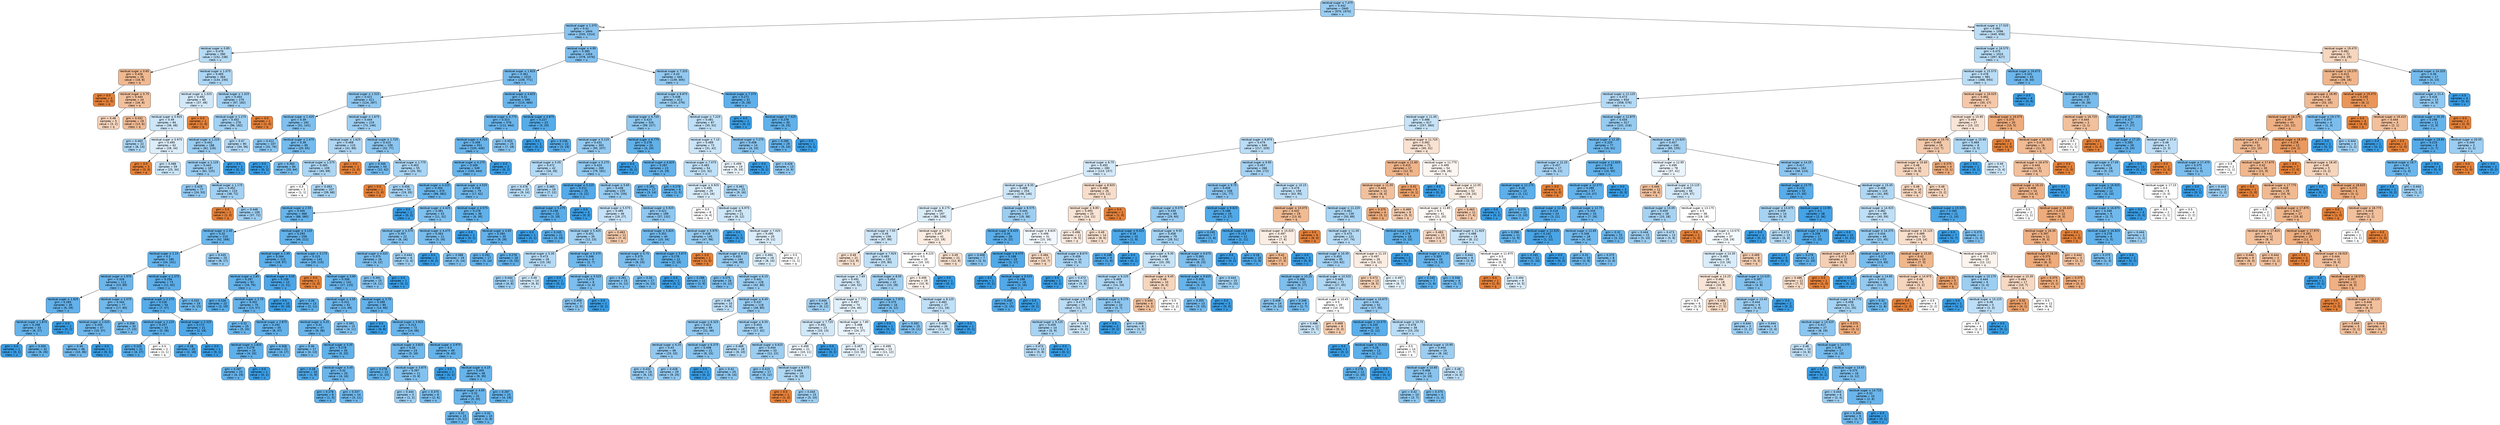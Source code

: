 digraph Tree {
node [shape=box, style="filled, rounded", color="black", fontname=helvetica] ;
edge [fontname=helvetica] ;
0 [label=<residual sugar &le; 7.475<br/>gini = 0.442<br/>samples = 2940<br/>value = [970, 1970]<br/>class = u>, fillcolor="#399de581"] ;
1 [label=<residual sugar &le; 1.375<br/>gini = 0.41<br/>samples = 1844<br/>value = [530, 1314]<br/>class = u>, fillcolor="#399de598"] ;
0 -> 1 [labeldistance=2.5, labelangle=45, headlabel="True"] ;
2 [label=<residual sugar &le; 0.85<br/>gini = 0.476<br/>samples = 390<br/>value = [152, 238]<br/>class = u>, fillcolor="#399de55c"] ;
1 -> 2 ;
3 [label=<residual sugar &le; 0.65<br/>gini = 0.426<br/>samples = 26<br/>value = [18, 8]<br/>class = q>, fillcolor="#e581398e"] ;
2 -> 3 ;
4 [label=<gini = 0.0<br/>samples = 2<br/>value = [2, 0]<br/>class = q>, fillcolor="#e58139ff"] ;
3 -> 4 ;
5 [label=<residual sugar &le; 0.75<br/>gini = 0.444<br/>samples = 24<br/>value = [16, 8]<br/>class = q>, fillcolor="#e581397f"] ;
3 -> 5 ;
6 [label=<gini = 0.48<br/>samples = 5<br/>value = [3, 2]<br/>class = q>, fillcolor="#e5813955"] ;
5 -> 6 ;
7 [label=<gini = 0.432<br/>samples = 19<br/>value = [13, 6]<br/>class = q>, fillcolor="#e5813989"] ;
5 -> 7 ;
8 [label=<residual sugar &le; 1.075<br/>gini = 0.465<br/>samples = 364<br/>value = [134, 230]<br/>class = u>, fillcolor="#399de56a"] ;
2 -> 8 ;
9 [label=<residual sugar &le; 1.025<br/>gini = 0.492<br/>samples = 85<br/>value = [37, 48]<br/>class = u>, fillcolor="#399de53a"] ;
8 -> 9 ;
10 [label=<residual sugar &le; 0.925<br/>gini = 0.49<br/>samples = 84<br/>value = [36, 48]<br/>class = u>, fillcolor="#399de540"] ;
9 -> 10 ;
11 [label=<gini = 0.463<br/>samples = 22<br/>value = [8, 14]<br/>class = u>, fillcolor="#399de56d"] ;
10 -> 11 ;
12 [label=<residual sugar &le; 0.975<br/>gini = 0.495<br/>samples = 62<br/>value = [28, 34]<br/>class = u>, fillcolor="#399de52d"] ;
10 -> 12 ;
13 [label=<gini = 0.0<br/>samples = 3<br/>value = [3, 0]<br/>class = q>, fillcolor="#e58139ff"] ;
12 -> 13 ;
14 [label=<gini = 0.488<br/>samples = 59<br/>value = [25, 34]<br/>class = u>, fillcolor="#399de544"] ;
12 -> 14 ;
15 [label=<gini = 0.0<br/>samples = 1<br/>value = [1, 0]<br/>class = q>, fillcolor="#e58139ff"] ;
9 -> 15 ;
16 [label=<residual sugar &le; 1.325<br/>gini = 0.454<br/>samples = 279<br/>value = [97, 182]<br/>class = u>, fillcolor="#399de577"] ;
8 -> 16 ;
17 [label=<residual sugar &le; 1.275<br/>gini = 0.452<br/>samples = 278<br/>value = [96, 182]<br/>class = u>, fillcolor="#399de578"] ;
16 -> 17 ;
18 [label=<residual sugar &le; 1.225<br/>gini = 0.442<br/>samples = 188<br/>value = [62, 126]<br/>class = u>, fillcolor="#399de582"] ;
17 -> 18 ;
19 [label=<residual sugar &le; 1.125<br/>gini = 0.443<br/>samples = 187<br/>value = [62, 125]<br/>class = u>, fillcolor="#399de581"] ;
18 -> 19 ;
20 [label=<gini = 0.429<br/>samples = 77<br/>value = [24, 53]<br/>class = u>, fillcolor="#399de58c"] ;
19 -> 20 ;
21 [label=<residual sugar &le; 1.175<br/>gini = 0.452<br/>samples = 110<br/>value = [38, 72]<br/>class = u>, fillcolor="#399de578"] ;
19 -> 21 ;
22 [label=<gini = 0.0<br/>samples = 1<br/>value = [1, 0]<br/>class = q>, fillcolor="#e58139ff"] ;
21 -> 22 ;
23 [label=<gini = 0.448<br/>samples = 109<br/>value = [37, 72]<br/>class = u>, fillcolor="#399de57c"] ;
21 -> 23 ;
24 [label=<gini = 0.0<br/>samples = 1<br/>value = [0, 1]<br/>class = u>, fillcolor="#399de5ff"] ;
18 -> 24 ;
25 [label=<gini = 0.47<br/>samples = 90<br/>value = [34, 56]<br/>class = u>, fillcolor="#399de564"] ;
17 -> 25 ;
26 [label=<gini = 0.0<br/>samples = 1<br/>value = [1, 0]<br/>class = q>, fillcolor="#e58139ff"] ;
16 -> 26 ;
27 [label=<residual sugar &le; 4.95<br/>gini = 0.385<br/>samples = 1454<br/>value = [378, 1076]<br/>class = u>, fillcolor="#399de5a5"] ;
1 -> 27 ;
28 [label=<residual sugar &le; 1.825<br/>gini = 0.361<br/>samples = 1010<br/>value = [239, 771]<br/>class = u>, fillcolor="#399de5b0"] ;
27 -> 28 ;
29 [label=<residual sugar &le; 1.525<br/>gini = 0.421<br/>samples = 411<br/>value = [124, 287]<br/>class = u>, fillcolor="#399de591"] ;
28 -> 29 ;
30 [label=<residual sugar &le; 1.425<br/>gini = 0.39<br/>samples = 192<br/>value = [51, 141]<br/>class = u>, fillcolor="#399de5a3"] ;
29 -> 30 ;
31 [label=<gini = 0.412<br/>samples = 107<br/>value = [31, 76]<br/>class = u>, fillcolor="#399de597"] ;
30 -> 31 ;
32 [label=<residual sugar &le; 1.475<br/>gini = 0.36<br/>samples = 85<br/>value = [20, 65]<br/>class = u>, fillcolor="#399de5b1"] ;
30 -> 32 ;
33 [label=<gini = 0.0<br/>samples = 1<br/>value = [0, 1]<br/>class = u>, fillcolor="#399de5ff"] ;
32 -> 33 ;
34 [label=<gini = 0.363<br/>samples = 84<br/>value = [20, 64]<br/>class = u>, fillcolor="#399de5af"] ;
32 -> 34 ;
35 [label=<residual sugar &le; 1.675<br/>gini = 0.444<br/>samples = 219<br/>value = [73, 146]<br/>class = u>, fillcolor="#399de57f"] ;
29 -> 35 ;
36 [label=<residual sugar &le; 1.625<br/>gini = 0.468<br/>samples = 110<br/>value = [41, 69]<br/>class = u>, fillcolor="#399de567"] ;
35 -> 36 ;
37 [label=<residual sugar &le; 1.575<br/>gini = 0.465<br/>samples = 109<br/>value = [40, 69]<br/>class = u>, fillcolor="#399de56b"] ;
36 -> 37 ;
38 [label=<gini = 0.5<br/>samples = 2<br/>value = [1, 1]<br/>class = q>, fillcolor="#e5813900"] ;
37 -> 38 ;
39 [label=<gini = 0.463<br/>samples = 107<br/>value = [39, 68]<br/>class = u>, fillcolor="#399de56d"] ;
37 -> 39 ;
40 [label=<gini = 0.0<br/>samples = 1<br/>value = [1, 0]<br/>class = q>, fillcolor="#e58139ff"] ;
36 -> 40 ;
41 [label=<residual sugar &le; 1.725<br/>gini = 0.415<br/>samples = 109<br/>value = [32, 77]<br/>class = u>, fillcolor="#399de595"] ;
35 -> 41 ;
42 [label=<gini = 0.346<br/>samples = 54<br/>value = [12, 42]<br/>class = u>, fillcolor="#399de5b6"] ;
41 -> 42 ;
43 [label=<residual sugar &le; 1.775<br/>gini = 0.463<br/>samples = 55<br/>value = [20, 35]<br/>class = u>, fillcolor="#399de56d"] ;
41 -> 43 ;
44 [label=<gini = 0.0<br/>samples = 1<br/>value = [1, 0]<br/>class = q>, fillcolor="#e58139ff"] ;
43 -> 44 ;
45 [label=<gini = 0.456<br/>samples = 54<br/>value = [19, 35]<br/>class = u>, fillcolor="#399de575"] ;
43 -> 45 ;
46 [label=<residual sugar &le; 4.825<br/>gini = 0.31<br/>samples = 599<br/>value = [115, 484]<br/>class = u>, fillcolor="#399de5c2"] ;
28 -> 46 ;
47 [label=<residual sugar &le; 4.775<br/>gini = 0.313<br/>samples = 576<br/>value = [112, 464]<br/>class = u>, fillcolor="#399de5c1"] ;
46 -> 47 ;
48 [label=<residual sugar &le; 4.725<br/>gini = 0.308<br/>samples = 551<br/>value = [105, 446]<br/>class = u>, fillcolor="#399de5c3"] ;
47 -> 48 ;
49 [label=<residual sugar &le; 4.275<br/>gini = 0.309<br/>samples = 549<br/>value = [105, 444]<br/>class = u>, fillcolor="#399de5c3"] ;
48 -> 49 ;
50 [label=<residual sugar &le; 4.225<br/>gini = 0.304<br/>samples = 470<br/>value = [88, 382]<br/>class = u>, fillcolor="#399de5c4"] ;
49 -> 50 ;
51 [label=<residual sugar &le; 2.55<br/>gini = 0.305<br/>samples = 468<br/>value = [88, 380]<br/>class = u>, fillcolor="#399de5c4"] ;
50 -> 51 ;
52 [label=<residual sugar &le; 2.45<br/>gini = 0.32<br/>samples = 210<br/>value = [42, 168]<br/>class = u>, fillcolor="#399de5bf"] ;
51 -> 52 ;
53 [label=<residual sugar &le; 2.15<br/>gini = 0.3<br/>samples = 185<br/>value = [34, 151]<br/>class = u>, fillcolor="#399de5c6"] ;
52 -> 53 ;
54 [label=<residual sugar &le; 1.975<br/>gini = 0.326<br/>samples = 112<br/>value = [23, 89]<br/>class = u>, fillcolor="#399de5bd"] ;
53 -> 54 ;
55 [label=<residual sugar &le; 1.925<br/>gini = 0.284<br/>samples = 35<br/>value = [6, 29]<br/>class = u>, fillcolor="#399de5ca"] ;
54 -> 55 ;
56 [label=<residual sugar &le; 1.875<br/>gini = 0.298<br/>samples = 33<br/>value = [6, 27]<br/>class = u>, fillcolor="#399de5c6"] ;
55 -> 56 ;
57 [label=<gini = 0.0<br/>samples = 1<br/>value = [0, 1]<br/>class = u>, fillcolor="#399de5ff"] ;
56 -> 57 ;
58 [label=<gini = 0.305<br/>samples = 32<br/>value = [6, 26]<br/>class = u>, fillcolor="#399de5c4"] ;
56 -> 58 ;
59 [label=<gini = 0.0<br/>samples = 2<br/>value = [0, 2]<br/>class = u>, fillcolor="#399de5ff"] ;
55 -> 59 ;
60 [label=<residual sugar &le; 2.075<br/>gini = 0.344<br/>samples = 77<br/>value = [17, 60]<br/>class = u>, fillcolor="#399de5b7"] ;
54 -> 60 ;
61 [label=<residual sugar &le; 2.025<br/>gini = 0.335<br/>samples = 47<br/>value = [10, 37]<br/>class = u>, fillcolor="#399de5ba"] ;
60 -> 61 ;
62 [label=<gini = 0.34<br/>samples = 46<br/>value = [10, 36]<br/>class = u>, fillcolor="#399de5b8"] ;
61 -> 62 ;
63 [label=<gini = 0.0<br/>samples = 1<br/>value = [0, 1]<br/>class = u>, fillcolor="#399de5ff"] ;
61 -> 63 ;
64 [label=<gini = 0.358<br/>samples = 30<br/>value = [7, 23]<br/>class = u>, fillcolor="#399de5b1"] ;
60 -> 64 ;
65 [label=<residual sugar &le; 2.375<br/>gini = 0.256<br/>samples = 73<br/>value = [11, 62]<br/>class = u>, fillcolor="#399de5d2"] ;
53 -> 65 ;
66 [label=<residual sugar &le; 2.275<br/>gini = 0.226<br/>samples = 54<br/>value = [7, 47]<br/>class = u>, fillcolor="#399de5d9"] ;
65 -> 66 ;
67 [label=<residual sugar &le; 2.225<br/>gini = 0.257<br/>samples = 33<br/>value = [5, 28]<br/>class = u>, fillcolor="#399de5d1"] ;
66 -> 67 ;
68 [label=<gini = 0.225<br/>samples = 31<br/>value = [4, 27]<br/>class = u>, fillcolor="#399de5d9"] ;
67 -> 68 ;
69 [label=<gini = 0.5<br/>samples = 2<br/>value = [1, 1]<br/>class = q>, fillcolor="#e5813900"] ;
67 -> 69 ;
70 [label=<residual sugar &le; 2.325<br/>gini = 0.172<br/>samples = 21<br/>value = [2, 19]<br/>class = u>, fillcolor="#399de5e4"] ;
66 -> 70 ;
71 [label=<gini = 0.18<br/>samples = 20<br/>value = [2, 18]<br/>class = u>, fillcolor="#399de5e3"] ;
70 -> 71 ;
72 [label=<gini = 0.0<br/>samples = 1<br/>value = [0, 1]<br/>class = u>, fillcolor="#399de5ff"] ;
70 -> 72 ;
73 [label=<gini = 0.332<br/>samples = 19<br/>value = [4, 15]<br/>class = u>, fillcolor="#399de5bb"] ;
65 -> 73 ;
74 [label=<gini = 0.435<br/>samples = 25<br/>value = [8, 17]<br/>class = u>, fillcolor="#399de587"] ;
52 -> 74 ;
75 [label=<residual sugar &le; 3.125<br/>gini = 0.293<br/>samples = 258<br/>value = [46, 212]<br/>class = u>, fillcolor="#399de5c8"] ;
51 -> 75 ;
76 [label=<residual sugar &le; 2.95<br/>gini = 0.264<br/>samples = 115<br/>value = [18, 97]<br/>class = u>, fillcolor="#399de5d0"] ;
75 -> 76 ;
77 [label=<residual sugar &le; 2.65<br/>gini = 0.287<br/>samples = 92<br/>value = [16, 76]<br/>class = u>, fillcolor="#399de5c9"] ;
76 -> 77 ;
78 [label=<gini = 0.236<br/>samples = 22<br/>value = [3, 19]<br/>class = u>, fillcolor="#399de5d7"] ;
77 -> 78 ;
79 [label=<residual sugar &le; 2.75<br/>gini = 0.302<br/>samples = 70<br/>value = [13, 57]<br/>class = u>, fillcolor="#399de5c5"] ;
77 -> 79 ;
80 [label=<gini = 0.32<br/>samples = 25<br/>value = [5, 20]<br/>class = u>, fillcolor="#399de5bf"] ;
79 -> 80 ;
81 [label=<residual sugar &le; 2.875<br/>gini = 0.292<br/>samples = 45<br/>value = [8, 37]<br/>class = u>, fillcolor="#399de5c8"] ;
79 -> 81 ;
82 [label=<residual sugar &le; 2.825<br/>gini = 0.278<br/>samples = 24<br/>value = [4, 20]<br/>class = u>, fillcolor="#399de5cc"] ;
81 -> 82 ;
83 [label=<gini = 0.287<br/>samples = 23<br/>value = [4, 19]<br/>class = u>, fillcolor="#399de5c9"] ;
82 -> 83 ;
84 [label=<gini = 0.0<br/>samples = 1<br/>value = [0, 1]<br/>class = u>, fillcolor="#399de5ff"] ;
82 -> 84 ;
85 [label=<gini = 0.308<br/>samples = 21<br/>value = [4, 17]<br/>class = u>, fillcolor="#399de5c3"] ;
81 -> 85 ;
86 [label=<residual sugar &le; 3.05<br/>gini = 0.159<br/>samples = 23<br/>value = [2, 21]<br/>class = u>, fillcolor="#399de5e7"] ;
76 -> 86 ;
87 [label=<gini = 0.0<br/>samples = 10<br/>value = [0, 10]<br/>class = u>, fillcolor="#399de5ff"] ;
86 -> 87 ;
88 [label=<gini = 0.26<br/>samples = 13<br/>value = [2, 11]<br/>class = u>, fillcolor="#399de5d1"] ;
86 -> 88 ;
89 [label=<residual sugar &le; 3.175<br/>gini = 0.315<br/>samples = 143<br/>value = [28, 115]<br/>class = u>, fillcolor="#399de5c1"] ;
75 -> 89 ;
90 [label=<gini = 0.0<br/>samples = 1<br/>value = [1, 0]<br/>class = q>, fillcolor="#e58139ff"] ;
89 -> 90 ;
91 [label=<residual sugar &le; 3.65<br/>gini = 0.308<br/>samples = 142<br/>value = [27, 115]<br/>class = u>, fillcolor="#399de5c3"] ;
89 -> 91 ;
92 [label=<residual sugar &le; 3.55<br/>gini = 0.331<br/>samples = 62<br/>value = [13, 49]<br/>class = u>, fillcolor="#399de5bb"] ;
91 -> 92 ;
93 [label=<residual sugar &le; 3.25<br/>gini = 0.31<br/>samples = 47<br/>value = [9, 38]<br/>class = u>, fillcolor="#399de5c3"] ;
92 -> 93 ;
94 [label=<gini = 0.36<br/>samples = 17<br/>value = [4, 13]<br/>class = u>, fillcolor="#399de5b1"] ;
93 -> 94 ;
95 [label=<residual sugar &le; 3.35<br/>gini = 0.278<br/>samples = 30<br/>value = [5, 25]<br/>class = u>, fillcolor="#399de5cc"] ;
93 -> 95 ;
96 [label=<gini = 0.18<br/>samples = 10<br/>value = [1, 9]<br/>class = u>, fillcolor="#399de5e3"] ;
95 -> 96 ;
97 [label=<residual sugar &le; 3.45<br/>gini = 0.32<br/>samples = 20<br/>value = [4, 16]<br/>class = u>, fillcolor="#399de5bf"] ;
95 -> 97 ;
98 [label=<gini = 0.278<br/>samples = 6<br/>value = [1, 5]<br/>class = u>, fillcolor="#399de5cc"] ;
97 -> 98 ;
99 [label=<gini = 0.337<br/>samples = 14<br/>value = [3, 11]<br/>class = u>, fillcolor="#399de5b9"] ;
97 -> 99 ;
100 [label=<gini = 0.391<br/>samples = 15<br/>value = [4, 11]<br/>class = u>, fillcolor="#399de5a2"] ;
92 -> 100 ;
101 [label=<residual sugar &le; 3.75<br/>gini = 0.289<br/>samples = 80<br/>value = [14, 66]<br/>class = u>, fillcolor="#399de5c9"] ;
91 -> 101 ;
102 [label=<gini = 0.0<br/>samples = 8<br/>value = [0, 8]<br/>class = u>, fillcolor="#399de5ff"] ;
101 -> 102 ;
103 [label=<residual sugar &le; 3.925<br/>gini = 0.313<br/>samples = 72<br/>value = [14, 58]<br/>class = u>, fillcolor="#399de5c1"] ;
101 -> 103 ;
104 [label=<residual sugar &le; 3.825<br/>gini = 0.34<br/>samples = 23<br/>value = [5, 18]<br/>class = u>, fillcolor="#399de5b8"] ;
103 -> 104 ;
105 [label=<gini = 0.278<br/>samples = 12<br/>value = [2, 10]<br/>class = u>, fillcolor="#399de5cc"] ;
104 -> 105 ;
106 [label=<residual sugar &le; 3.875<br/>gini = 0.397<br/>samples = 11<br/>value = [3, 8]<br/>class = u>, fillcolor="#399de59f"] ;
104 -> 106 ;
107 [label=<gini = 0.444<br/>samples = 3<br/>value = [1, 2]<br/>class = u>, fillcolor="#399de57f"] ;
106 -> 107 ;
108 [label=<gini = 0.375<br/>samples = 8<br/>value = [2, 6]<br/>class = u>, fillcolor="#399de5aa"] ;
106 -> 108 ;
109 [label=<residual sugar &le; 3.975<br/>gini = 0.3<br/>samples = 49<br/>value = [9, 40]<br/>class = u>, fillcolor="#399de5c6"] ;
103 -> 109 ;
110 [label=<gini = 0.0<br/>samples = 1<br/>value = [0, 1]<br/>class = u>, fillcolor="#399de5ff"] ;
109 -> 110 ;
111 [label=<residual sugar &le; 4.15<br/>gini = 0.305<br/>samples = 48<br/>value = [9, 39]<br/>class = u>, fillcolor="#399de5c4"] ;
109 -> 111 ;
112 [label=<residual sugar &le; 4.05<br/>gini = 0.32<br/>samples = 25<br/>value = [5, 20]<br/>class = u>, fillcolor="#399de5bf"] ;
111 -> 112 ;
113 [label=<gini = 0.32<br/>samples = 15<br/>value = [3, 12]<br/>class = u>, fillcolor="#399de5bf"] ;
112 -> 113 ;
114 [label=<gini = 0.32<br/>samples = 10<br/>value = [2, 8]<br/>class = u>, fillcolor="#399de5bf"] ;
112 -> 114 ;
115 [label=<gini = 0.287<br/>samples = 23<br/>value = [4, 19]<br/>class = u>, fillcolor="#399de5c9"] ;
111 -> 115 ;
116 [label=<gini = 0.0<br/>samples = 2<br/>value = [0, 2]<br/>class = u>, fillcolor="#399de5ff"] ;
50 -> 116 ;
117 [label=<residual sugar &le; 4.525<br/>gini = 0.338<br/>samples = 79<br/>value = [17, 62]<br/>class = u>, fillcolor="#399de5b9"] ;
49 -> 117 ;
118 [label=<residual sugar &le; 4.425<br/>gini = 0.381<br/>samples = 43<br/>value = [11, 32]<br/>class = u>, fillcolor="#399de5a7"] ;
117 -> 118 ;
119 [label=<residual sugar &le; 4.375<br/>gini = 0.397<br/>samples = 22<br/>value = [6, 16]<br/>class = u>, fillcolor="#399de59f"] ;
118 -> 119 ;
120 [label=<residual sugar &le; 4.325<br/>gini = 0.375<br/>samples = 16<br/>value = [4, 12]<br/>class = u>, fillcolor="#399de5aa"] ;
119 -> 120 ;
121 [label=<gini = 0.391<br/>samples = 15<br/>value = [4, 11]<br/>class = u>, fillcolor="#399de5a2"] ;
120 -> 121 ;
122 [label=<gini = 0.0<br/>samples = 1<br/>value = [0, 1]<br/>class = u>, fillcolor="#399de5ff"] ;
120 -> 122 ;
123 [label=<gini = 0.444<br/>samples = 6<br/>value = [2, 4]<br/>class = u>, fillcolor="#399de57f"] ;
119 -> 123 ;
124 [label=<residual sugar &le; 4.475<br/>gini = 0.363<br/>samples = 21<br/>value = [5, 16]<br/>class = u>, fillcolor="#399de5af"] ;
118 -> 124 ;
125 [label=<gini = 0.0<br/>samples = 2<br/>value = [0, 2]<br/>class = u>, fillcolor="#399de5ff"] ;
124 -> 125 ;
126 [label=<gini = 0.388<br/>samples = 19<br/>value = [5, 14]<br/>class = u>, fillcolor="#399de5a4"] ;
124 -> 126 ;
127 [label=<residual sugar &le; 4.575<br/>gini = 0.278<br/>samples = 36<br/>value = [6, 30]<br/>class = u>, fillcolor="#399de5cc"] ;
117 -> 127 ;
128 [label=<gini = 0.0<br/>samples = 1<br/>value = [0, 1]<br/>class = u>, fillcolor="#399de5ff"] ;
127 -> 128 ;
129 [label=<residual sugar &le; 4.65<br/>gini = 0.284<br/>samples = 35<br/>value = [6, 29]<br/>class = u>, fillcolor="#399de5ca"] ;
127 -> 129 ;
130 [label=<gini = 0.291<br/>samples = 17<br/>value = [3, 14]<br/>class = u>, fillcolor="#399de5c8"] ;
129 -> 130 ;
131 [label=<gini = 0.278<br/>samples = 18<br/>value = [3, 15]<br/>class = u>, fillcolor="#399de5cc"] ;
129 -> 131 ;
132 [label=<gini = 0.0<br/>samples = 2<br/>value = [0, 2]<br/>class = u>, fillcolor="#399de5ff"] ;
48 -> 132 ;
133 [label=<gini = 0.403<br/>samples = 25<br/>value = [7, 18]<br/>class = u>, fillcolor="#399de59c"] ;
47 -> 133 ;
134 [label=<residual sugar &le; 4.875<br/>gini = 0.227<br/>samples = 23<br/>value = [3, 20]<br/>class = u>, fillcolor="#399de5d9"] ;
46 -> 134 ;
135 [label=<gini = 0.0<br/>samples = 1<br/>value = [0, 1]<br/>class = u>, fillcolor="#399de5ff"] ;
134 -> 135 ;
136 [label=<gini = 0.236<br/>samples = 22<br/>value = [3, 19]<br/>class = u>, fillcolor="#399de5d7"] ;
134 -> 136 ;
137 [label=<residual sugar &le; 7.325<br/>gini = 0.43<br/>samples = 444<br/>value = [139, 305]<br/>class = u>, fillcolor="#399de58b"] ;
27 -> 137 ;
138 [label=<residual sugar &le; 6.875<br/>gini = 0.438<br/>samples = 413<br/>value = [134, 279]<br/>class = u>, fillcolor="#399de585"] ;
137 -> 138 ;
139 [label=<residual sugar &le; 6.725<br/>gini = 0.423<br/>samples = 326<br/>value = [99, 227]<br/>class = u>, fillcolor="#399de590"] ;
138 -> 139 ;
140 [label=<residual sugar &le; 5.125<br/>gini = 0.431<br/>samples = 302<br/>value = [95, 207]<br/>class = u>, fillcolor="#399de58a"] ;
139 -> 140 ;
141 [label=<residual sugar &le; 5.05<br/>gini = 0.472<br/>samples = 42<br/>value = [16, 26]<br/>class = u>, fillcolor="#399de562"] ;
140 -> 141 ;
142 [label=<gini = 0.476<br/>samples = 23<br/>value = [9, 14]<br/>class = u>, fillcolor="#399de55b"] ;
141 -> 142 ;
143 [label=<gini = 0.465<br/>samples = 19<br/>value = [7, 12]<br/>class = u>, fillcolor="#399de56a"] ;
141 -> 143 ;
144 [label=<residual sugar &le; 5.275<br/>gini = 0.423<br/>samples = 260<br/>value = [79, 181]<br/>class = u>, fillcolor="#399de590"] ;
140 -> 144 ;
145 [label=<residual sugar &le; 5.225<br/>gini = 0.211<br/>samples = 25<br/>value = [3, 22]<br/>class = u>, fillcolor="#399de5dc"] ;
144 -> 145 ;
146 [label=<residual sugar &le; 5.175<br/>gini = 0.236<br/>samples = 22<br/>value = [3, 19]<br/>class = u>, fillcolor="#399de5d7"] ;
145 -> 146 ;
147 [label=<gini = 0.0<br/>samples = 1<br/>value = [0, 1]<br/>class = u>, fillcolor="#399de5ff"] ;
146 -> 147 ;
148 [label=<gini = 0.245<br/>samples = 21<br/>value = [3, 18]<br/>class = u>, fillcolor="#399de5d4"] ;
146 -> 148 ;
149 [label=<gini = 0.0<br/>samples = 3<br/>value = [0, 3]<br/>class = u>, fillcolor="#399de5ff"] ;
145 -> 149 ;
150 [label=<residual sugar &le; 5.65<br/>gini = 0.438<br/>samples = 235<br/>value = [76, 159]<br/>class = u>, fillcolor="#399de585"] ;
144 -> 150 ;
151 [label=<residual sugar &le; 5.575<br/>gini = 0.485<br/>samples = 46<br/>value = [19, 27]<br/>class = u>, fillcolor="#399de54c"] ;
150 -> 151 ;
152 [label=<residual sugar &le; 5.425<br/>gini = 0.451<br/>samples = 35<br/>value = [12, 23]<br/>class = u>, fillcolor="#399de57a"] ;
151 -> 152 ;
153 [label=<residual sugar &le; 5.35<br/>gini = 0.473<br/>samples = 26<br/>value = [10, 16]<br/>class = u>, fillcolor="#399de560"] ;
152 -> 153 ;
154 [label=<gini = 0.444<br/>samples = 12<br/>value = [4, 8]<br/>class = u>, fillcolor="#399de57f"] ;
153 -> 154 ;
155 [label=<gini = 0.49<br/>samples = 14<br/>value = [6, 8]<br/>class = u>, fillcolor="#399de540"] ;
153 -> 155 ;
156 [label=<residual sugar &le; 5.475<br/>gini = 0.346<br/>samples = 9<br/>value = [2, 7]<br/>class = u>, fillcolor="#399de5b6"] ;
152 -> 156 ;
157 [label=<gini = 0.0<br/>samples = 1<br/>value = [0, 1]<br/>class = u>, fillcolor="#399de5ff"] ;
156 -> 157 ;
158 [label=<residual sugar &le; 5.525<br/>gini = 0.375<br/>samples = 8<br/>value = [2, 6]<br/>class = u>, fillcolor="#399de5aa"] ;
156 -> 158 ;
159 [label=<gini = 0.408<br/>samples = 7<br/>value = [2, 5]<br/>class = u>, fillcolor="#399de599"] ;
158 -> 159 ;
160 [label=<gini = 0.0<br/>samples = 1<br/>value = [0, 1]<br/>class = u>, fillcolor="#399de5ff"] ;
158 -> 160 ;
161 [label=<gini = 0.463<br/>samples = 11<br/>value = [7, 4]<br/>class = q>, fillcolor="#e581396d"] ;
151 -> 161 ;
162 [label=<residual sugar &le; 5.925<br/>gini = 0.421<br/>samples = 189<br/>value = [57, 132]<br/>class = u>, fillcolor="#399de591"] ;
150 -> 162 ;
163 [label=<residual sugar &le; 5.825<br/>gini = 0.351<br/>samples = 44<br/>value = [10, 34]<br/>class = u>, fillcolor="#399de5b4"] ;
162 -> 163 ;
164 [label=<residual sugar &le; 5.75<br/>gini = 0.375<br/>samples = 32<br/>value = [8, 24]<br/>class = u>, fillcolor="#399de5aa"] ;
163 -> 164 ;
165 [label=<gini = 0.391<br/>samples = 15<br/>value = [4, 11]<br/>class = u>, fillcolor="#399de5a2"] ;
164 -> 165 ;
166 [label=<gini = 0.36<br/>samples = 17<br/>value = [4, 13]<br/>class = u>, fillcolor="#399de5b1"] ;
164 -> 166 ;
167 [label=<residual sugar &le; 5.875<br/>gini = 0.278<br/>samples = 12<br/>value = [2, 10]<br/>class = u>, fillcolor="#399de5cc"] ;
163 -> 167 ;
168 [label=<gini = 0.0<br/>samples = 1<br/>value = [0, 1]<br/>class = u>, fillcolor="#399de5ff"] ;
167 -> 168 ;
169 [label=<gini = 0.298<br/>samples = 11<br/>value = [2, 9]<br/>class = u>, fillcolor="#399de5c6"] ;
167 -> 169 ;
170 [label=<residual sugar &le; 5.975<br/>gini = 0.438<br/>samples = 145<br/>value = [47, 98]<br/>class = u>, fillcolor="#399de585"] ;
162 -> 170 ;
171 [label=<gini = 0.0<br/>samples = 1<br/>value = [1, 0]<br/>class = q>, fillcolor="#e58139ff"] ;
170 -> 171 ;
172 [label=<residual sugar &le; 6.05<br/>gini = 0.435<br/>samples = 144<br/>value = [46, 98]<br/>class = u>, fillcolor="#399de587"] ;
170 -> 172 ;
173 [label=<gini = 0.375<br/>samples = 16<br/>value = [4, 12]<br/>class = u>, fillcolor="#399de5aa"] ;
172 -> 173 ;
174 [label=<residual sugar &le; 6.15<br/>gini = 0.441<br/>samples = 128<br/>value = [42, 86]<br/>class = u>, fillcolor="#399de582"] ;
172 -> 174 ;
175 [label=<gini = 0.48<br/>samples = 10<br/>value = [4, 6]<br/>class = u>, fillcolor="#399de555"] ;
174 -> 175 ;
176 [label=<residual sugar &le; 6.45<br/>gini = 0.437<br/>samples = 118<br/>value = [38, 80]<br/>class = u>, fillcolor="#399de586"] ;
174 -> 176 ;
177 [label=<residual sugar &le; 6.325<br/>gini = 0.423<br/>samples = 69<br/>value = [21, 48]<br/>class = u>, fillcolor="#399de58f"] ;
176 -> 177 ;
178 [label=<residual sugar &le; 6.25<br/>gini = 0.43<br/>samples = 48<br/>value = [15, 33]<br/>class = u>, fillcolor="#399de58b"] ;
177 -> 178 ;
179 [label=<gini = 0.432<br/>samples = 19<br/>value = [6, 13]<br/>class = u>, fillcolor="#399de589"] ;
178 -> 179 ;
180 [label=<gini = 0.428<br/>samples = 29<br/>value = [9, 20]<br/>class = u>, fillcolor="#399de58c"] ;
178 -> 180 ;
181 [label=<residual sugar &le; 6.375<br/>gini = 0.408<br/>samples = 21<br/>value = [6, 15]<br/>class = u>, fillcolor="#399de599"] ;
177 -> 181 ;
182 [label=<gini = 0.0<br/>samples = 1<br/>value = [0, 1]<br/>class = u>, fillcolor="#399de5ff"] ;
181 -> 182 ;
183 [label=<gini = 0.42<br/>samples = 20<br/>value = [6, 14]<br/>class = u>, fillcolor="#399de592"] ;
181 -> 183 ;
184 [label=<residual sugar &le; 6.55<br/>gini = 0.453<br/>samples = 49<br/>value = [17, 32]<br/>class = u>, fillcolor="#399de578"] ;
176 -> 184 ;
185 [label=<gini = 0.469<br/>samples = 16<br/>value = [6, 10]<br/>class = u>, fillcolor="#399de566"] ;
184 -> 185 ;
186 [label=<residual sugar &le; 6.625<br/>gini = 0.444<br/>samples = 33<br/>value = [11, 22]<br/>class = u>, fillcolor="#399de57f"] ;
184 -> 186 ;
187 [label=<gini = 0.415<br/>samples = 17<br/>value = [5, 12]<br/>class = u>, fillcolor="#399de595"] ;
186 -> 187 ;
188 [label=<residual sugar &le; 6.675<br/>gini = 0.469<br/>samples = 16<br/>value = [6, 10]<br/>class = u>, fillcolor="#399de566"] ;
186 -> 188 ;
189 [label=<gini = 0.0<br/>samples = 1<br/>value = [1, 0]<br/>class = q>, fillcolor="#e58139ff"] ;
188 -> 189 ;
190 [label=<gini = 0.444<br/>samples = 15<br/>value = [5, 10]<br/>class = u>, fillcolor="#399de57f"] ;
188 -> 190 ;
191 [label=<residual sugar &le; 6.775<br/>gini = 0.278<br/>samples = 24<br/>value = [4, 20]<br/>class = u>, fillcolor="#399de5cc"] ;
139 -> 191 ;
192 [label=<gini = 0.0<br/>samples = 1<br/>value = [0, 1]<br/>class = u>, fillcolor="#399de5ff"] ;
191 -> 192 ;
193 [label=<residual sugar &le; 6.825<br/>gini = 0.287<br/>samples = 23<br/>value = [4, 19]<br/>class = u>, fillcolor="#399de5c9"] ;
191 -> 193 ;
194 [label=<gini = 0.291<br/>samples = 17<br/>value = [3, 14]<br/>class = u>, fillcolor="#399de5c8"] ;
193 -> 194 ;
195 [label=<gini = 0.278<br/>samples = 6<br/>value = [1, 5]<br/>class = u>, fillcolor="#399de5cc"] ;
193 -> 195 ;
196 [label=<residual sugar &le; 7.225<br/>gini = 0.481<br/>samples = 87<br/>value = [35, 52]<br/>class = u>, fillcolor="#399de553"] ;
138 -> 196 ;
197 [label=<residual sugar &le; 7.15<br/>gini = 0.489<br/>samples = 73<br/>value = [31, 42]<br/>class = u>, fillcolor="#399de543"] ;
196 -> 197 ;
198 [label=<residual sugar &le; 7.075<br/>gini = 0.483<br/>samples = 54<br/>value = [22, 32]<br/>class = u>, fillcolor="#399de550"] ;
197 -> 198 ;
199 [label=<residual sugar &le; 6.925<br/>gini = 0.495<br/>samples = 29<br/>value = [13, 16]<br/>class = u>, fillcolor="#399de530"] ;
198 -> 199 ;
200 [label=<gini = 0.5<br/>samples = 8<br/>value = [4, 4]<br/>class = q>, fillcolor="#e5813900"] ;
199 -> 200 ;
201 [label=<residual sugar &le; 6.975<br/>gini = 0.49<br/>samples = 21<br/>value = [9, 12]<br/>class = u>, fillcolor="#399de540"] ;
199 -> 201 ;
202 [label=<gini = 0.0<br/>samples = 1<br/>value = [0, 1]<br/>class = u>, fillcolor="#399de5ff"] ;
201 -> 202 ;
203 [label=<residual sugar &le; 7.025<br/>gini = 0.495<br/>samples = 20<br/>value = [9, 11]<br/>class = u>, fillcolor="#399de52e"] ;
201 -> 203 ;
204 [label=<gini = 0.494<br/>samples = 18<br/>value = [8, 10]<br/>class = u>, fillcolor="#399de533"] ;
203 -> 204 ;
205 [label=<gini = 0.5<br/>samples = 2<br/>value = [1, 1]<br/>class = q>, fillcolor="#e5813900"] ;
203 -> 205 ;
206 [label=<gini = 0.461<br/>samples = 25<br/>value = [9, 16]<br/>class = u>, fillcolor="#399de570"] ;
198 -> 206 ;
207 [label=<gini = 0.499<br/>samples = 19<br/>value = [9, 10]<br/>class = u>, fillcolor="#399de519"] ;
197 -> 207 ;
208 [label=<residual sugar &le; 7.275<br/>gini = 0.408<br/>samples = 14<br/>value = [4, 10]<br/>class = u>, fillcolor="#399de599"] ;
196 -> 208 ;
209 [label=<gini = 0.0<br/>samples = 1<br/>value = [0, 1]<br/>class = u>, fillcolor="#399de5ff"] ;
208 -> 209 ;
210 [label=<gini = 0.426<br/>samples = 13<br/>value = [4, 9]<br/>class = u>, fillcolor="#399de58e"] ;
208 -> 210 ;
211 [label=<residual sugar &le; 7.375<br/>gini = 0.271<br/>samples = 31<br/>value = [5, 26]<br/>class = u>, fillcolor="#399de5ce"] ;
137 -> 211 ;
212 [label=<gini = 0.0<br/>samples = 1<br/>value = [0, 1]<br/>class = u>, fillcolor="#399de5ff"] ;
211 -> 212 ;
213 [label=<residual sugar &le; 7.425<br/>gini = 0.278<br/>samples = 30<br/>value = [5, 25]<br/>class = u>, fillcolor="#399de5cc"] ;
211 -> 213 ;
214 [label=<gini = 0.285<br/>samples = 29<br/>value = [5, 24]<br/>class = u>, fillcolor="#399de5ca"] ;
213 -> 214 ;
215 [label=<gini = 0.0<br/>samples = 1<br/>value = [0, 1]<br/>class = u>, fillcolor="#399de5ff"] ;
213 -> 215 ;
216 [label=<residual sugar &le; 17.525<br/>gini = 0.481<br/>samples = 1096<br/>value = [440, 656]<br/>class = u>, fillcolor="#399de554"] ;
0 -> 216 [labeldistance=2.5, labelangle=-45, headlabel="False"] ;
217 [label=<residual sugar &le; 16.575<br/>gini = 0.475<br/>samples = 1024<br/>value = [397, 627]<br/>class = u>, fillcolor="#399de55e"] ;
216 -> 217 ;
218 [label=<residual sugar &le; 15.575<br/>gini = 0.478<br/>samples = 981<br/>value = [388, 593]<br/>class = u>, fillcolor="#399de558"] ;
217 -> 218 ;
219 [label=<residual sugar &le; 12.125<br/>gini = 0.473<br/>samples = 934<br/>value = [358, 576]<br/>class = u>, fillcolor="#399de561"] ;
218 -> 219 ;
220 [label=<residual sugar &le; 11.45<br/>gini = 0.486<br/>samples = 617<br/>value = [257, 360]<br/>class = u>, fillcolor="#399de549"] ;
219 -> 220 ;
221 [label=<residual sugar &le; 8.975<br/>gini = 0.479<br/>samples = 546<br/>value = [217, 329]<br/>class = u>, fillcolor="#399de557"] ;
220 -> 221 ;
222 [label=<residual sugar &le; 8.75<br/>gini = 0.493<br/>samples = 280<br/>value = [123, 157]<br/>class = u>, fillcolor="#399de537"] ;
221 -> 222 ;
223 [label=<residual sugar &le; 8.35<br/>gini = 0.489<br/>samples = 254<br/>value = [108, 146]<br/>class = u>, fillcolor="#399de542"] ;
222 -> 223 ;
224 [label=<residual sugar &le; 8.175<br/>gini = 0.495<br/>samples = 197<br/>value = [89, 108]<br/>class = u>, fillcolor="#399de52d"] ;
223 -> 224 ;
225 [label=<residual sugar &le; 7.55<br/>gini = 0.49<br/>samples = 156<br/>value = [67, 89]<br/>class = u>, fillcolor="#399de53f"] ;
224 -> 225 ;
226 [label=<gini = 0.49<br/>samples = 21<br/>value = [12, 9]<br/>class = q>, fillcolor="#e5813940"] ;
225 -> 226 ;
227 [label=<residual sugar &le; 7.925<br/>gini = 0.483<br/>samples = 135<br/>value = [55, 80]<br/>class = u>, fillcolor="#399de550"] ;
225 -> 227 ;
228 [label=<residual sugar &le; 7.65<br/>gini = 0.491<br/>samples = 92<br/>value = [40, 52]<br/>class = u>, fillcolor="#399de53b"] ;
227 -> 228 ;
229 [label=<gini = 0.444<br/>samples = 18<br/>value = [6, 12]<br/>class = u>, fillcolor="#399de57f"] ;
228 -> 229 ;
230 [label=<residual sugar &le; 7.775<br/>gini = 0.497<br/>samples = 74<br/>value = [34, 40]<br/>class = u>, fillcolor="#399de526"] ;
228 -> 230 ;
231 [label=<residual sugar &le; 7.725<br/>gini = 0.491<br/>samples = 23<br/>value = [10, 13]<br/>class = u>, fillcolor="#399de53b"] ;
230 -> 231 ;
232 [label=<gini = 0.499<br/>samples = 21<br/>value = [10, 11]<br/>class = u>, fillcolor="#399de517"] ;
231 -> 232 ;
233 [label=<gini = 0.0<br/>samples = 2<br/>value = [0, 2]<br/>class = u>, fillcolor="#399de5ff"] ;
231 -> 233 ;
234 [label=<residual sugar &le; 7.85<br/>gini = 0.498<br/>samples = 51<br/>value = [24, 27]<br/>class = u>, fillcolor="#399de51c"] ;
230 -> 234 ;
235 [label=<gini = 0.497<br/>samples = 28<br/>value = [13, 15]<br/>class = u>, fillcolor="#399de522"] ;
234 -> 235 ;
236 [label=<gini = 0.499<br/>samples = 23<br/>value = [11, 12]<br/>class = u>, fillcolor="#399de515"] ;
234 -> 236 ;
237 [label=<residual sugar &le; 8.05<br/>gini = 0.454<br/>samples = 43<br/>value = [15, 28]<br/>class = u>, fillcolor="#399de576"] ;
227 -> 237 ;
238 [label=<residual sugar &le; 7.975<br/>gini = 0.375<br/>samples = 16<br/>value = [4, 12]<br/>class = u>, fillcolor="#399de5aa"] ;
237 -> 238 ;
239 [label=<gini = 0.0<br/>samples = 1<br/>value = [0, 1]<br/>class = u>, fillcolor="#399de5ff"] ;
238 -> 239 ;
240 [label=<gini = 0.391<br/>samples = 15<br/>value = [4, 11]<br/>class = u>, fillcolor="#399de5a2"] ;
238 -> 240 ;
241 [label=<residual sugar &le; 8.125<br/>gini = 0.483<br/>samples = 27<br/>value = [11, 16]<br/>class = u>, fillcolor="#399de550"] ;
237 -> 241 ;
242 [label=<gini = 0.488<br/>samples = 26<br/>value = [11, 15]<br/>class = u>, fillcolor="#399de544"] ;
241 -> 242 ;
243 [label=<gini = 0.0<br/>samples = 1<br/>value = [0, 1]<br/>class = u>, fillcolor="#399de5ff"] ;
241 -> 243 ;
244 [label=<residual sugar &le; 8.275<br/>gini = 0.497<br/>samples = 41<br/>value = [22, 19]<br/>class = q>, fillcolor="#e5813923"] ;
224 -> 244 ;
245 [label=<residual sugar &le; 8.225<br/>gini = 0.5<br/>samples = 20<br/>value = [10, 10]<br/>class = q>, fillcolor="#e5813900"] ;
244 -> 245 ;
246 [label=<gini = 0.499<br/>samples = 19<br/>value = [10, 9]<br/>class = q>, fillcolor="#e5813919"] ;
245 -> 246 ;
247 [label=<gini = 0.0<br/>samples = 1<br/>value = [0, 1]<br/>class = u>, fillcolor="#399de5ff"] ;
245 -> 247 ;
248 [label=<gini = 0.49<br/>samples = 21<br/>value = [12, 9]<br/>class = q>, fillcolor="#e5813940"] ;
244 -> 248 ;
249 [label=<residual sugar &le; 8.575<br/>gini = 0.444<br/>samples = 57<br/>value = [19, 38]<br/>class = u>, fillcolor="#399de57f"] ;
223 -> 249 ;
250 [label=<residual sugar &le; 8.425<br/>gini = 0.26<br/>samples = 26<br/>value = [4, 22]<br/>class = u>, fillcolor="#399de5d1"] ;
249 -> 250 ;
251 [label=<gini = 0.408<br/>samples = 7<br/>value = [2, 5]<br/>class = u>, fillcolor="#399de599"] ;
250 -> 251 ;
252 [label=<residual sugar &le; 8.475<br/>gini = 0.188<br/>samples = 19<br/>value = [2, 17]<br/>class = u>, fillcolor="#399de5e1"] ;
250 -> 252 ;
253 [label=<gini = 0.0<br/>samples = 1<br/>value = [0, 1]<br/>class = u>, fillcolor="#399de5ff"] ;
252 -> 253 ;
254 [label=<residual sugar &le; 8.525<br/>gini = 0.198<br/>samples = 18<br/>value = [2, 16]<br/>class = u>, fillcolor="#399de5df"] ;
252 -> 254 ;
255 [label=<gini = 0.208<br/>samples = 17<br/>value = [2, 15]<br/>class = u>, fillcolor="#399de5dd"] ;
254 -> 255 ;
256 [label=<gini = 0.0<br/>samples = 1<br/>value = [0, 1]<br/>class = u>, fillcolor="#399de5ff"] ;
254 -> 256 ;
257 [label=<residual sugar &le; 8.625<br/>gini = 0.499<br/>samples = 31<br/>value = [15, 16]<br/>class = u>, fillcolor="#399de510"] ;
249 -> 257 ;
258 [label=<gini = 0.484<br/>samples = 17<br/>value = [10, 7]<br/>class = q>, fillcolor="#e581394d"] ;
257 -> 258 ;
259 [label=<residual sugar &le; 8.675<br/>gini = 0.459<br/>samples = 14<br/>value = [5, 9]<br/>class = u>, fillcolor="#399de571"] ;
257 -> 259 ;
260 [label=<gini = 0.0<br/>samples = 1<br/>value = [0, 1]<br/>class = u>, fillcolor="#399de5ff"] ;
259 -> 260 ;
261 [label=<gini = 0.473<br/>samples = 13<br/>value = [5, 8]<br/>class = u>, fillcolor="#399de560"] ;
259 -> 261 ;
262 [label=<residual sugar &le; 8.925<br/>gini = 0.488<br/>samples = 26<br/>value = [15, 11]<br/>class = q>, fillcolor="#e5813944"] ;
222 -> 262 ;
263 [label=<residual sugar &le; 8.85<br/>gini = 0.493<br/>samples = 25<br/>value = [14, 11]<br/>class = q>, fillcolor="#e5813937"] ;
262 -> 263 ;
264 [label=<gini = 0.496<br/>samples = 11<br/>value = [6, 5]<br/>class = q>, fillcolor="#e581392a"] ;
263 -> 264 ;
265 [label=<gini = 0.49<br/>samples = 14<br/>value = [8, 6]<br/>class = q>, fillcolor="#e5813940"] ;
263 -> 265 ;
266 [label=<gini = 0.0<br/>samples = 1<br/>value = [1, 0]<br/>class = q>, fillcolor="#e58139ff"] ;
262 -> 266 ;
267 [label=<residual sugar &le; 9.95<br/>gini = 0.457<br/>samples = 266<br/>value = [94, 172]<br/>class = u>, fillcolor="#399de574"] ;
221 -> 267 ;
268 [label=<residual sugar &le; 9.75<br/>gini = 0.409<br/>samples = 108<br/>value = [31, 77]<br/>class = u>, fillcolor="#399de598"] ;
267 -> 268 ;
269 [label=<residual sugar &le; 9.075<br/>gini = 0.439<br/>samples = 89<br/>value = [29, 60]<br/>class = u>, fillcolor="#399de584"] ;
268 -> 269 ;
270 [label=<residual sugar &le; 9.025<br/>gini = 0.18<br/>samples = 10<br/>value = [1, 9]<br/>class = u>, fillcolor="#399de5e3"] ;
269 -> 270 ;
271 [label=<gini = 0.198<br/>samples = 9<br/>value = [1, 8]<br/>class = u>, fillcolor="#399de5df"] ;
270 -> 271 ;
272 [label=<gini = 0.0<br/>samples = 1<br/>value = [0, 1]<br/>class = u>, fillcolor="#399de5ff"] ;
270 -> 272 ;
273 [label=<residual sugar &le; 9.55<br/>gini = 0.458<br/>samples = 79<br/>value = [28, 51]<br/>class = u>, fillcolor="#399de573"] ;
269 -> 273 ;
274 [label=<residual sugar &le; 9.35<br/>gini = 0.486<br/>samples = 48<br/>value = [20, 28]<br/>class = u>, fillcolor="#399de549"] ;
273 -> 274 ;
275 [label=<residual sugar &le; 9.225<br/>gini = 0.465<br/>samples = 38<br/>value = [14, 24]<br/>class = u>, fillcolor="#399de56a"] ;
274 -> 275 ;
276 [label=<residual sugar &le; 9.175<br/>gini = 0.477<br/>samples = 28<br/>value = [11, 17]<br/>class = u>, fillcolor="#399de55a"] ;
275 -> 276 ;
277 [label=<residual sugar &le; 9.125<br/>gini = 0.459<br/>samples = 14<br/>value = [5, 9]<br/>class = u>, fillcolor="#399de571"] ;
276 -> 277 ;
278 [label=<gini = 0.473<br/>samples = 13<br/>value = [5, 8]<br/>class = u>, fillcolor="#399de560"] ;
277 -> 278 ;
279 [label=<gini = 0.0<br/>samples = 1<br/>value = [0, 1]<br/>class = u>, fillcolor="#399de5ff"] ;
277 -> 279 ;
280 [label=<gini = 0.49<br/>samples = 14<br/>value = [6, 8]<br/>class = u>, fillcolor="#399de540"] ;
276 -> 280 ;
281 [label=<residual sugar &le; 9.275<br/>gini = 0.42<br/>samples = 10<br/>value = [3, 7]<br/>class = u>, fillcolor="#399de592"] ;
275 -> 281 ;
282 [label=<gini = 0.0<br/>samples = 2<br/>value = [0, 2]<br/>class = u>, fillcolor="#399de5ff"] ;
281 -> 282 ;
283 [label=<gini = 0.469<br/>samples = 8<br/>value = [3, 5]<br/>class = u>, fillcolor="#399de566"] ;
281 -> 283 ;
284 [label=<residual sugar &le; 9.45<br/>gini = 0.48<br/>samples = 10<br/>value = [6, 4]<br/>class = q>, fillcolor="#e5813955"] ;
274 -> 284 ;
285 [label=<gini = 0.444<br/>samples = 6<br/>value = [4, 2]<br/>class = q>, fillcolor="#e581397f"] ;
284 -> 285 ;
286 [label=<gini = 0.5<br/>samples = 4<br/>value = [2, 2]<br/>class = q>, fillcolor="#e5813900"] ;
284 -> 286 ;
287 [label=<residual sugar &le; 9.675<br/>gini = 0.383<br/>samples = 31<br/>value = [8, 23]<br/>class = u>, fillcolor="#399de5a6"] ;
273 -> 287 ;
288 [label=<residual sugar &le; 9.625<br/>gini = 0.305<br/>samples = 16<br/>value = [3, 13]<br/>class = u>, fillcolor="#399de5c4"] ;
287 -> 288 ;
289 [label=<gini = 0.355<br/>samples = 13<br/>value = [3, 10]<br/>class = u>, fillcolor="#399de5b3"] ;
288 -> 289 ;
290 [label=<gini = 0.0<br/>samples = 3<br/>value = [0, 3]<br/>class = u>, fillcolor="#399de5ff"] ;
288 -> 290 ;
291 [label=<gini = 0.444<br/>samples = 15<br/>value = [5, 10]<br/>class = u>, fillcolor="#399de57f"] ;
287 -> 291 ;
292 [label=<residual sugar &le; 9.825<br/>gini = 0.188<br/>samples = 19<br/>value = [2, 17]<br/>class = u>, fillcolor="#399de5e1"] ;
268 -> 292 ;
293 [label=<gini = 0.245<br/>samples = 7<br/>value = [1, 6]<br/>class = u>, fillcolor="#399de5d4"] ;
292 -> 293 ;
294 [label=<residual sugar &le; 9.875<br/>gini = 0.153<br/>samples = 12<br/>value = [1, 11]<br/>class = u>, fillcolor="#399de5e8"] ;
292 -> 294 ;
295 [label=<gini = 0.0<br/>samples = 2<br/>value = [0, 2]<br/>class = u>, fillcolor="#399de5ff"] ;
294 -> 295 ;
296 [label=<gini = 0.18<br/>samples = 10<br/>value = [1, 9]<br/>class = u>, fillcolor="#399de5e3"] ;
294 -> 296 ;
297 [label=<residual sugar &le; 10.15<br/>gini = 0.479<br/>samples = 158<br/>value = [63, 95]<br/>class = u>, fillcolor="#399de556"] ;
267 -> 297 ;
298 [label=<residual sugar &le; 10.075<br/>gini = 0.432<br/>samples = 19<br/>value = [13, 6]<br/>class = q>, fillcolor="#e5813989"] ;
297 -> 298 ;
299 [label=<residual sugar &le; 10.025<br/>gini = 0.497<br/>samples = 13<br/>value = [7, 6]<br/>class = q>, fillcolor="#e5813924"] ;
298 -> 299 ;
300 [label=<gini = 0.42<br/>samples = 10<br/>value = [7, 3]<br/>class = q>, fillcolor="#e5813992"] ;
299 -> 300 ;
301 [label=<gini = 0.0<br/>samples = 3<br/>value = [0, 3]<br/>class = u>, fillcolor="#399de5ff"] ;
299 -> 301 ;
302 [label=<gini = 0.0<br/>samples = 6<br/>value = [6, 0]<br/>class = q>, fillcolor="#e58139ff"] ;
298 -> 302 ;
303 [label=<residual sugar &le; 11.225<br/>gini = 0.461<br/>samples = 139<br/>value = [50, 89]<br/>class = u>, fillcolor="#399de570"] ;
297 -> 303 ;
304 [label=<residual sugar &le; 11.05<br/>gini = 0.475<br/>samples = 121<br/>value = [47, 74]<br/>class = u>, fillcolor="#399de55d"] ;
303 -> 304 ;
305 [label=<residual sugar &le; 10.35<br/>gini = 0.453<br/>samples = 95<br/>value = [33, 62]<br/>class = u>, fillcolor="#399de577"] ;
304 -> 305 ;
306 [label=<residual sugar &le; 10.25<br/>gini = 0.386<br/>samples = 23<br/>value = [6, 17]<br/>class = u>, fillcolor="#399de5a5"] ;
305 -> 306 ;
307 [label=<gini = 0.408<br/>samples = 14<br/>value = [4, 10]<br/>class = u>, fillcolor="#399de599"] ;
306 -> 307 ;
308 [label=<gini = 0.346<br/>samples = 9<br/>value = [2, 7]<br/>class = u>, fillcolor="#399de5b6"] ;
306 -> 308 ;
309 [label=<residual sugar &le; 10.525<br/>gini = 0.469<br/>samples = 72<br/>value = [27, 45]<br/>class = u>, fillcolor="#399de566"] ;
305 -> 309 ;
310 [label=<residual sugar &le; 10.45<br/>gini = 0.5<br/>samples = 20<br/>value = [10, 10]<br/>class = q>, fillcolor="#e5813900"] ;
309 -> 310 ;
311 [label=<gini = 0.486<br/>samples = 12<br/>value = [5, 7]<br/>class = u>, fillcolor="#399de549"] ;
310 -> 311 ;
312 [label=<gini = 0.469<br/>samples = 8<br/>value = [5, 3]<br/>class = q>, fillcolor="#e5813966"] ;
310 -> 312 ;
313 [label=<residual sugar &le; 10.675<br/>gini = 0.44<br/>samples = 52<br/>value = [17, 35]<br/>class = u>, fillcolor="#399de583"] ;
309 -> 313 ;
314 [label=<residual sugar &le; 10.575<br/>gini = 0.245<br/>samples = 14<br/>value = [2, 12]<br/>class = u>, fillcolor="#399de5d4"] ;
313 -> 314 ;
315 [label=<gini = 0.0<br/>samples = 1<br/>value = [0, 1]<br/>class = u>, fillcolor="#399de5ff"] ;
314 -> 315 ;
316 [label=<residual sugar &le; 10.625<br/>gini = 0.26<br/>samples = 13<br/>value = [2, 11]<br/>class = u>, fillcolor="#399de5d1"] ;
314 -> 316 ;
317 [label=<gini = 0.278<br/>samples = 12<br/>value = [2, 10]<br/>class = u>, fillcolor="#399de5cc"] ;
316 -> 317 ;
318 [label=<gini = 0.0<br/>samples = 1<br/>value = [0, 1]<br/>class = u>, fillcolor="#399de5ff"] ;
316 -> 318 ;
319 [label=<residual sugar &le; 10.75<br/>gini = 0.478<br/>samples = 38<br/>value = [15, 23]<br/>class = u>, fillcolor="#399de559"] ;
313 -> 319 ;
320 [label=<gini = 0.5<br/>samples = 14<br/>value = [7, 7]<br/>class = q>, fillcolor="#e5813900"] ;
319 -> 320 ;
321 [label=<residual sugar &le; 10.95<br/>gini = 0.444<br/>samples = 24<br/>value = [8, 16]<br/>class = u>, fillcolor="#399de57f"] ;
319 -> 321 ;
322 [label=<residual sugar &le; 10.85<br/>gini = 0.408<br/>samples = 14<br/>value = [4, 10]<br/>class = u>, fillcolor="#399de599"] ;
321 -> 322 ;
323 [label=<gini = 0.42<br/>samples = 10<br/>value = [3, 7]<br/>class = u>, fillcolor="#399de592"] ;
322 -> 323 ;
324 [label=<gini = 0.375<br/>samples = 4<br/>value = [1, 3]<br/>class = u>, fillcolor="#399de5aa"] ;
322 -> 324 ;
325 [label=<gini = 0.48<br/>samples = 10<br/>value = [4, 6]<br/>class = u>, fillcolor="#399de555"] ;
321 -> 325 ;
326 [label=<residual sugar &le; 11.15<br/>gini = 0.497<br/>samples = 26<br/>value = [14, 12]<br/>class = q>, fillcolor="#e5813924"] ;
304 -> 326 ;
327 [label=<gini = 0.473<br/>samples = 13<br/>value = [8, 5]<br/>class = q>, fillcolor="#e5813960"] ;
326 -> 327 ;
328 [label=<gini = 0.497<br/>samples = 13<br/>value = [6, 7]<br/>class = u>, fillcolor="#399de524"] ;
326 -> 328 ;
329 [label=<residual sugar &le; 11.275<br/>gini = 0.278<br/>samples = 18<br/>value = [3, 15]<br/>class = u>, fillcolor="#399de5cc"] ;
303 -> 329 ;
330 [label=<gini = 0.0<br/>samples = 2<br/>value = [0, 2]<br/>class = u>, fillcolor="#399de5ff"] ;
329 -> 330 ;
331 [label=<residual sugar &le; 11.35<br/>gini = 0.305<br/>samples = 16<br/>value = [3, 13]<br/>class = u>, fillcolor="#399de5c4"] ;
329 -> 331 ;
332 [label=<gini = 0.245<br/>samples = 7<br/>value = [1, 6]<br/>class = u>, fillcolor="#399de5d4"] ;
331 -> 332 ;
333 [label=<gini = 0.346<br/>samples = 9<br/>value = [2, 7]<br/>class = u>, fillcolor="#399de5b6"] ;
331 -> 333 ;
334 [label=<residual sugar &le; 11.725<br/>gini = 0.492<br/>samples = 71<br/>value = [40, 31]<br/>class = q>, fillcolor="#e5813939"] ;
220 -> 334 ;
335 [label=<residual sugar &le; 11.65<br/>gini = 0.415<br/>samples = 17<br/>value = [12, 5]<br/>class = q>, fillcolor="#e5813995"] ;
334 -> 335 ;
336 [label=<residual sugar &le; 11.55<br/>gini = 0.444<br/>samples = 12<br/>value = [8, 4]<br/>class = q>, fillcolor="#e581397f"] ;
335 -> 336 ;
337 [label=<gini = 0.375<br/>samples = 4<br/>value = [3, 1]<br/>class = q>, fillcolor="#e58139aa"] ;
336 -> 337 ;
338 [label=<gini = 0.469<br/>samples = 8<br/>value = [5, 3]<br/>class = q>, fillcolor="#e5813966"] ;
336 -> 338 ;
339 [label=<gini = 0.32<br/>samples = 5<br/>value = [4, 1]<br/>class = q>, fillcolor="#e58139bf"] ;
335 -> 339 ;
340 [label=<residual sugar &le; 11.775<br/>gini = 0.499<br/>samples = 54<br/>value = [28, 26]<br/>class = q>, fillcolor="#e5813912"] ;
334 -> 340 ;
341 [label=<gini = 0.0<br/>samples = 2<br/>value = [0, 2]<br/>class = u>, fillcolor="#399de5ff"] ;
340 -> 341 ;
342 [label=<residual sugar &le; 12.05<br/>gini = 0.497<br/>samples = 52<br/>value = [28, 24]<br/>class = q>, fillcolor="#e5813924"] ;
340 -> 342 ;
343 [label=<residual sugar &le; 11.85<br/>gini = 0.5<br/>samples = 41<br/>value = [21, 20]<br/>class = q>, fillcolor="#e581390c"] ;
342 -> 343 ;
344 [label=<gini = 0.483<br/>samples = 22<br/>value = [13, 9]<br/>class = q>, fillcolor="#e581394e"] ;
343 -> 344 ;
345 [label=<residual sugar &le; 11.925<br/>gini = 0.488<br/>samples = 19<br/>value = [8, 11]<br/>class = u>, fillcolor="#399de546"] ;
343 -> 345 ;
346 [label=<gini = 0.444<br/>samples = 9<br/>value = [3, 6]<br/>class = u>, fillcolor="#399de57f"] ;
345 -> 346 ;
347 [label=<residual sugar &le; 11.975<br/>gini = 0.5<br/>samples = 10<br/>value = [5, 5]<br/>class = q>, fillcolor="#e5813900"] ;
345 -> 347 ;
348 [label=<gini = 0.0<br/>samples = 1<br/>value = [1, 0]<br/>class = q>, fillcolor="#e58139ff"] ;
347 -> 348 ;
349 [label=<gini = 0.494<br/>samples = 9<br/>value = [4, 5]<br/>class = u>, fillcolor="#399de533"] ;
347 -> 349 ;
350 [label=<gini = 0.463<br/>samples = 11<br/>value = [7, 4]<br/>class = q>, fillcolor="#e581396d"] ;
342 -> 350 ;
351 [label=<residual sugar &le; 12.875<br/>gini = 0.434<br/>samples = 317<br/>value = [101, 216]<br/>class = u>, fillcolor="#399de588"] ;
219 -> 351 ;
352 [label=<residual sugar &le; 12.35<br/>gini = 0.329<br/>samples = 77<br/>value = [16, 61]<br/>class = u>, fillcolor="#399de5bc"] ;
351 -> 352 ;
353 [label=<residual sugar &le; 12.25<br/>gini = 0.457<br/>samples = 17<br/>value = [6, 11]<br/>class = u>, fillcolor="#399de574"] ;
352 -> 353 ;
354 [label=<residual sugar &le; 12.175<br/>gini = 0.26<br/>samples = 13<br/>value = [2, 11]<br/>class = u>, fillcolor="#399de5d1"] ;
353 -> 354 ;
355 [label=<gini = 0.0<br/>samples = 1<br/>value = [0, 1]<br/>class = u>, fillcolor="#399de5ff"] ;
354 -> 355 ;
356 [label=<gini = 0.278<br/>samples = 12<br/>value = [2, 10]<br/>class = u>, fillcolor="#399de5cc"] ;
354 -> 356 ;
357 [label=<gini = 0.0<br/>samples = 4<br/>value = [4, 0]<br/>class = q>, fillcolor="#e58139ff"] ;
353 -> 357 ;
358 [label=<residual sugar &le; 12.825<br/>gini = 0.278<br/>samples = 60<br/>value = [10, 50]<br/>class = u>, fillcolor="#399de5cc"] ;
352 -> 358 ;
359 [label=<residual sugar &le; 12.575<br/>gini = 0.289<br/>samples = 57<br/>value = [10, 47]<br/>class = u>, fillcolor="#399de5c9"] ;
358 -> 359 ;
360 [label=<residual sugar &le; 12.45<br/>gini = 0.219<br/>samples = 24<br/>value = [3, 21]<br/>class = u>, fillcolor="#399de5db"] ;
359 -> 360 ;
361 [label=<gini = 0.298<br/>samples = 11<br/>value = [2, 9]<br/>class = u>, fillcolor="#399de5c6"] ;
360 -> 361 ;
362 [label=<residual sugar &le; 12.525<br/>gini = 0.142<br/>samples = 13<br/>value = [1, 12]<br/>class = u>, fillcolor="#399de5ea"] ;
360 -> 362 ;
363 [label=<gini = 0.165<br/>samples = 11<br/>value = [1, 10]<br/>class = u>, fillcolor="#399de5e6"] ;
362 -> 363 ;
364 [label=<gini = 0.0<br/>samples = 2<br/>value = [0, 2]<br/>class = u>, fillcolor="#399de5ff"] ;
362 -> 364 ;
365 [label=<residual sugar &le; 12.75<br/>gini = 0.334<br/>samples = 33<br/>value = [7, 26]<br/>class = u>, fillcolor="#399de5ba"] ;
359 -> 365 ;
366 [label=<residual sugar &le; 12.65<br/>gini = 0.346<br/>samples = 18<br/>value = [4, 14]<br/>class = u>, fillcolor="#399de5b6"] ;
365 -> 366 ;
367 [label=<gini = 0.32<br/>samples = 10<br/>value = [2, 8]<br/>class = u>, fillcolor="#399de5bf"] ;
366 -> 367 ;
368 [label=<gini = 0.375<br/>samples = 8<br/>value = [2, 6]<br/>class = u>, fillcolor="#399de5aa"] ;
366 -> 368 ;
369 [label=<gini = 0.32<br/>samples = 15<br/>value = [3, 12]<br/>class = u>, fillcolor="#399de5bf"] ;
365 -> 369 ;
370 [label=<gini = 0.0<br/>samples = 3<br/>value = [0, 3]<br/>class = u>, fillcolor="#399de5ff"] ;
358 -> 370 ;
371 [label=<residual sugar &le; 13.625<br/>gini = 0.457<br/>samples = 240<br/>value = [85, 155]<br/>class = u>, fillcolor="#399de573"] ;
351 -> 371 ;
372 [label=<residual sugar &le; 12.95<br/>gini = 0.499<br/>samples = 78<br/>value = [37, 41]<br/>class = u>, fillcolor="#399de519"] ;
371 -> 372 ;
373 [label=<gini = 0.444<br/>samples = 12<br/>value = [8, 4]<br/>class = q>, fillcolor="#e581397f"] ;
372 -> 373 ;
374 [label=<residual sugar &le; 13.125<br/>gini = 0.493<br/>samples = 66<br/>value = [29, 37]<br/>class = u>, fillcolor="#399de537"] ;
372 -> 374 ;
375 [label=<residual sugar &le; 13.05<br/>gini = 0.459<br/>samples = 28<br/>value = [10, 18]<br/>class = u>, fillcolor="#399de571"] ;
374 -> 375 ;
376 [label=<gini = 0.444<br/>samples = 15<br/>value = [5, 10]<br/>class = u>, fillcolor="#399de57f"] ;
375 -> 376 ;
377 [label=<gini = 0.473<br/>samples = 13<br/>value = [5, 8]<br/>class = u>, fillcolor="#399de560"] ;
375 -> 377 ;
378 [label=<residual sugar &le; 13.175<br/>gini = 0.5<br/>samples = 38<br/>value = [19, 19]<br/>class = q>, fillcolor="#e5813900"] ;
374 -> 378 ;
379 [label=<gini = 0.0<br/>samples = 1<br/>value = [1, 0]<br/>class = q>, fillcolor="#e58139ff"] ;
378 -> 379 ;
380 [label=<residual sugar &le; 13.575<br/>gini = 0.5<br/>samples = 37<br/>value = [18, 19]<br/>class = u>, fillcolor="#399de50d"] ;
378 -> 380 ;
381 [label=<residual sugar &le; 13.35<br/>gini = 0.495<br/>samples = 29<br/>value = [13, 16]<br/>class = u>, fillcolor="#399de530"] ;
380 -> 381 ;
382 [label=<residual sugar &le; 13.25<br/>gini = 0.494<br/>samples = 18<br/>value = [10, 8]<br/>class = q>, fillcolor="#e5813933"] ;
381 -> 382 ;
383 [label=<gini = 0.5<br/>samples = 6<br/>value = [3, 3]<br/>class = q>, fillcolor="#e5813900"] ;
382 -> 383 ;
384 [label=<gini = 0.486<br/>samples = 12<br/>value = [7, 5]<br/>class = q>, fillcolor="#e5813949"] ;
382 -> 384 ;
385 [label=<residual sugar &le; 13.525<br/>gini = 0.397<br/>samples = 11<br/>value = [3, 8]<br/>class = u>, fillcolor="#399de59f"] ;
381 -> 385 ;
386 [label=<residual sugar &le; 13.45<br/>gini = 0.444<br/>samples = 9<br/>value = [3, 6]<br/>class = u>, fillcolor="#399de57f"] ;
385 -> 386 ;
387 [label=<gini = 0.444<br/>samples = 3<br/>value = [1, 2]<br/>class = u>, fillcolor="#399de57f"] ;
386 -> 387 ;
388 [label=<gini = 0.444<br/>samples = 6<br/>value = [2, 4]<br/>class = u>, fillcolor="#399de57f"] ;
386 -> 388 ;
389 [label=<gini = 0.0<br/>samples = 2<br/>value = [0, 2]<br/>class = u>, fillcolor="#399de5ff"] ;
385 -> 389 ;
390 [label=<gini = 0.469<br/>samples = 8<br/>value = [5, 3]<br/>class = q>, fillcolor="#e5813966"] ;
380 -> 390 ;
391 [label=<residual sugar &le; 14.25<br/>gini = 0.417<br/>samples = 162<br/>value = [48, 114]<br/>class = u>, fillcolor="#399de594"] ;
371 -> 391 ;
392 [label=<residual sugar &le; 13.75<br/>gini = 0.233<br/>samples = 52<br/>value = [7, 45]<br/>class = u>, fillcolor="#399de5d7"] ;
391 -> 392 ;
393 [label=<residual sugar &le; 13.675<br/>gini = 0.459<br/>samples = 14<br/>value = [5, 9]<br/>class = u>, fillcolor="#399de571"] ;
392 -> 393 ;
394 [label=<gini = 0.0<br/>samples = 1<br/>value = [0, 1]<br/>class = u>, fillcolor="#399de5ff"] ;
393 -> 394 ;
395 [label=<gini = 0.473<br/>samples = 13<br/>value = [5, 8]<br/>class = u>, fillcolor="#399de560"] ;
393 -> 395 ;
396 [label=<residual sugar &le; 13.95<br/>gini = 0.1<br/>samples = 38<br/>value = [2, 36]<br/>class = u>, fillcolor="#399de5f1"] ;
392 -> 396 ;
397 [label=<residual sugar &le; 13.85<br/>gini = 0.208<br/>samples = 17<br/>value = [2, 15]<br/>class = u>, fillcolor="#399de5dd"] ;
396 -> 397 ;
398 [label=<gini = 0.0<br/>samples = 5<br/>value = [0, 5]<br/>class = u>, fillcolor="#399de5ff"] ;
397 -> 398 ;
399 [label=<gini = 0.278<br/>samples = 12<br/>value = [2, 10]<br/>class = u>, fillcolor="#399de5cc"] ;
397 -> 399 ;
400 [label=<gini = 0.0<br/>samples = 21<br/>value = [0, 21]<br/>class = u>, fillcolor="#399de5ff"] ;
396 -> 400 ;
401 [label=<residual sugar &le; 15.45<br/>gini = 0.468<br/>samples = 110<br/>value = [41, 69]<br/>class = u>, fillcolor="#399de567"] ;
391 -> 401 ;
402 [label=<residual sugar &le; 14.925<br/>gini = 0.482<br/>samples = 99<br/>value = [40, 59]<br/>class = u>, fillcolor="#399de552"] ;
401 -> 402 ;
403 [label=<residual sugar &le; 14.375<br/>gini = 0.434<br/>samples = 66<br/>value = [21, 45]<br/>class = u>, fillcolor="#399de588"] ;
402 -> 403 ;
404 [label=<residual sugar &le; 14.325<br/>gini = 0.473<br/>samples = 13<br/>value = [8, 5]<br/>class = q>, fillcolor="#e5813960"] ;
403 -> 404 ;
405 [label=<gini = 0.486<br/>samples = 12<br/>value = [7, 5]<br/>class = q>, fillcolor="#e5813949"] ;
404 -> 405 ;
406 [label=<gini = 0.0<br/>samples = 1<br/>value = [1, 0]<br/>class = q>, fillcolor="#e58139ff"] ;
404 -> 406 ;
407 [label=<residual sugar &le; 14.475<br/>gini = 0.37<br/>samples = 53<br/>value = [13, 40]<br/>class = u>, fillcolor="#399de5ac"] ;
403 -> 407 ;
408 [label=<gini = 0.0<br/>samples = 12<br/>value = [0, 12]<br/>class = u>, fillcolor="#399de5ff"] ;
407 -> 408 ;
409 [label=<residual sugar &le; 14.85<br/>gini = 0.433<br/>samples = 41<br/>value = [13, 28]<br/>class = u>, fillcolor="#399de589"] ;
407 -> 409 ;
410 [label=<residual sugar &le; 14.775<br/>gini = 0.458<br/>samples = 31<br/>value = [11, 20]<br/>class = u>, fillcolor="#399de573"] ;
409 -> 410 ;
411 [label=<residual sugar &le; 14.525<br/>gini = 0.417<br/>samples = 27<br/>value = [8, 19]<br/>class = u>, fillcolor="#399de594"] ;
410 -> 411 ;
412 [label=<gini = 0.48<br/>samples = 10<br/>value = [4, 6]<br/>class = u>, fillcolor="#399de555"] ;
411 -> 412 ;
413 [label=<residual sugar &le; 14.575<br/>gini = 0.36<br/>samples = 17<br/>value = [4, 13]<br/>class = u>, fillcolor="#399de5b1"] ;
411 -> 413 ;
414 [label=<gini = 0.0<br/>samples = 1<br/>value = [0, 1]<br/>class = u>, fillcolor="#399de5ff"] ;
413 -> 414 ;
415 [label=<residual sugar &le; 14.65<br/>gini = 0.375<br/>samples = 16<br/>value = [4, 12]<br/>class = u>, fillcolor="#399de5aa"] ;
413 -> 415 ;
416 [label=<gini = 0.444<br/>samples = 6<br/>value = [2, 4]<br/>class = u>, fillcolor="#399de57f"] ;
415 -> 416 ;
417 [label=<residual sugar &le; 14.725<br/>gini = 0.32<br/>samples = 10<br/>value = [2, 8]<br/>class = u>, fillcolor="#399de5bf"] ;
415 -> 417 ;
418 [label=<gini = 0.346<br/>samples = 9<br/>value = [2, 7]<br/>class = u>, fillcolor="#399de5b6"] ;
417 -> 418 ;
419 [label=<gini = 0.0<br/>samples = 1<br/>value = [0, 1]<br/>class = u>, fillcolor="#399de5ff"] ;
417 -> 419 ;
420 [label=<gini = 0.375<br/>samples = 4<br/>value = [3, 1]<br/>class = q>, fillcolor="#e58139aa"] ;
410 -> 420 ;
421 [label=<gini = 0.32<br/>samples = 10<br/>value = [2, 8]<br/>class = u>, fillcolor="#399de5bf"] ;
409 -> 421 ;
422 [label=<residual sugar &le; 15.125<br/>gini = 0.489<br/>samples = 33<br/>value = [19, 14]<br/>class = q>, fillcolor="#e5813943"] ;
402 -> 422 ;
423 [label=<residual sugar &le; 15.05<br/>gini = 0.42<br/>samples = 10<br/>value = [7, 3]<br/>class = q>, fillcolor="#e5813992"] ;
422 -> 423 ;
424 [label=<residual sugar &le; 14.975<br/>gini = 0.48<br/>samples = 5<br/>value = [3, 2]<br/>class = q>, fillcolor="#e5813955"] ;
423 -> 424 ;
425 [label=<gini = 0.0<br/>samples = 1<br/>value = [1, 0]<br/>class = q>, fillcolor="#e58139ff"] ;
424 -> 425 ;
426 [label=<gini = 0.5<br/>samples = 4<br/>value = [2, 2]<br/>class = q>, fillcolor="#e5813900"] ;
424 -> 426 ;
427 [label=<gini = 0.32<br/>samples = 5<br/>value = [4, 1]<br/>class = q>, fillcolor="#e58139bf"] ;
423 -> 427 ;
428 [label=<residual sugar &le; 15.275<br/>gini = 0.499<br/>samples = 23<br/>value = [12, 11]<br/>class = q>, fillcolor="#e5813915"] ;
422 -> 428 ;
429 [label=<residual sugar &le; 15.175<br/>gini = 0.444<br/>samples = 6<br/>value = [2, 4]<br/>class = u>, fillcolor="#399de57f"] ;
428 -> 429 ;
430 [label=<gini = 0.0<br/>samples = 1<br/>value = [0, 1]<br/>class = u>, fillcolor="#399de5ff"] ;
429 -> 430 ;
431 [label=<residual sugar &le; 15.225<br/>gini = 0.48<br/>samples = 5<br/>value = [2, 3]<br/>class = u>, fillcolor="#399de555"] ;
429 -> 431 ;
432 [label=<gini = 0.5<br/>samples = 4<br/>value = [2, 2]<br/>class = q>, fillcolor="#e5813900"] ;
431 -> 432 ;
433 [label=<gini = 0.0<br/>samples = 1<br/>value = [0, 1]<br/>class = u>, fillcolor="#399de5ff"] ;
431 -> 433 ;
434 [label=<residual sugar &le; 15.35<br/>gini = 0.484<br/>samples = 17<br/>value = [10, 7]<br/>class = q>, fillcolor="#e581394d"] ;
428 -> 434 ;
435 [label=<gini = 0.32<br/>samples = 5<br/>value = [4, 1]<br/>class = q>, fillcolor="#e58139bf"] ;
434 -> 435 ;
436 [label=<gini = 0.5<br/>samples = 12<br/>value = [6, 6]<br/>class = q>, fillcolor="#e5813900"] ;
434 -> 436 ;
437 [label=<residual sugar &le; 15.525<br/>gini = 0.165<br/>samples = 11<br/>value = [1, 10]<br/>class = u>, fillcolor="#399de5e6"] ;
401 -> 437 ;
438 [label=<gini = 0.0<br/>samples = 7<br/>value = [0, 7]<br/>class = u>, fillcolor="#399de5ff"] ;
437 -> 438 ;
439 [label=<gini = 0.375<br/>samples = 4<br/>value = [1, 3]<br/>class = u>, fillcolor="#399de5aa"] ;
437 -> 439 ;
440 [label=<residual sugar &le; 16.025<br/>gini = 0.462<br/>samples = 47<br/>value = [30, 17]<br/>class = q>, fillcolor="#e581396e"] ;
218 -> 440 ;
441 [label=<residual sugar &le; 15.85<br/>gini = 0.494<br/>samples = 27<br/>value = [15, 12]<br/>class = q>, fillcolor="#e5813933"] ;
440 -> 441 ;
442 [label=<residual sugar &le; 15.75<br/>gini = 0.465<br/>samples = 19<br/>value = [12, 7]<br/>class = q>, fillcolor="#e581396a"] ;
441 -> 442 ;
443 [label=<residual sugar &le; 15.65<br/>gini = 0.48<br/>samples = 15<br/>value = [9, 6]<br/>class = q>, fillcolor="#e5813955"] ;
442 -> 443 ;
444 [label=<gini = 0.48<br/>samples = 10<br/>value = [6, 4]<br/>class = q>, fillcolor="#e5813955"] ;
443 -> 444 ;
445 [label=<gini = 0.48<br/>samples = 5<br/>value = [3, 2]<br/>class = q>, fillcolor="#e5813955"] ;
443 -> 445 ;
446 [label=<gini = 0.375<br/>samples = 4<br/>value = [3, 1]<br/>class = q>, fillcolor="#e58139aa"] ;
442 -> 446 ;
447 [label=<residual sugar &le; 15.95<br/>gini = 0.469<br/>samples = 8<br/>value = [3, 5]<br/>class = u>, fillcolor="#399de566"] ;
441 -> 447 ;
448 [label=<gini = 0.0<br/>samples = 1<br/>value = [0, 1]<br/>class = u>, fillcolor="#399de5ff"] ;
447 -> 448 ;
449 [label=<gini = 0.49<br/>samples = 7<br/>value = [3, 4]<br/>class = u>, fillcolor="#399de540"] ;
447 -> 449 ;
450 [label=<residual sugar &le; 16.075<br/>gini = 0.375<br/>samples = 20<br/>value = [15, 5]<br/>class = q>, fillcolor="#e58139aa"] ;
440 -> 450 ;
451 [label=<gini = 0.0<br/>samples = 4<br/>value = [4, 0]<br/>class = q>, fillcolor="#e58139ff"] ;
450 -> 451 ;
452 [label=<residual sugar &le; 16.525<br/>gini = 0.43<br/>samples = 16<br/>value = [11, 5]<br/>class = q>, fillcolor="#e581398b"] ;
450 -> 452 ;
453 [label=<residual sugar &le; 16.475<br/>gini = 0.444<br/>samples = 15<br/>value = [10, 5]<br/>class = q>, fillcolor="#e581397f"] ;
452 -> 453 ;
454 [label=<residual sugar &le; 16.15<br/>gini = 0.408<br/>samples = 14<br/>value = [10, 4]<br/>class = q>, fillcolor="#e5813999"] ;
453 -> 454 ;
455 [label=<gini = 0.5<br/>samples = 2<br/>value = [1, 1]<br/>class = q>, fillcolor="#e5813900"] ;
454 -> 455 ;
456 [label=<residual sugar &le; 16.425<br/>gini = 0.375<br/>samples = 12<br/>value = [9, 3]<br/>class = q>, fillcolor="#e58139aa"] ;
454 -> 456 ;
457 [label=<residual sugar &le; 16.35<br/>gini = 0.397<br/>samples = 11<br/>value = [8, 3]<br/>class = q>, fillcolor="#e581399f"] ;
456 -> 457 ;
458 [label=<residual sugar &le; 16.25<br/>gini = 0.375<br/>samples = 8<br/>value = [6, 2]<br/>class = q>, fillcolor="#e58139aa"] ;
457 -> 458 ;
459 [label=<gini = 0.375<br/>samples = 4<br/>value = [3, 1]<br/>class = q>, fillcolor="#e58139aa"] ;
458 -> 459 ;
460 [label=<gini = 0.375<br/>samples = 4<br/>value = [3, 1]<br/>class = q>, fillcolor="#e58139aa"] ;
458 -> 460 ;
461 [label=<gini = 0.444<br/>samples = 3<br/>value = [2, 1]<br/>class = q>, fillcolor="#e581397f"] ;
457 -> 461 ;
462 [label=<gini = 0.0<br/>samples = 1<br/>value = [1, 0]<br/>class = q>, fillcolor="#e58139ff"] ;
456 -> 462 ;
463 [label=<gini = 0.0<br/>samples = 1<br/>value = [0, 1]<br/>class = u>, fillcolor="#399de5ff"] ;
453 -> 463 ;
464 [label=<gini = 0.0<br/>samples = 1<br/>value = [1, 0]<br/>class = q>, fillcolor="#e58139ff"] ;
452 -> 464 ;
465 [label=<residual sugar &le; 16.675<br/>gini = 0.331<br/>samples = 43<br/>value = [9, 34]<br/>class = u>, fillcolor="#399de5bb"] ;
217 -> 465 ;
466 [label=<gini = 0.0<br/>samples = 6<br/>value = [0, 6]<br/>class = u>, fillcolor="#399de5ff"] ;
465 -> 466 ;
467 [label=<residual sugar &le; 16.775<br/>gini = 0.368<br/>samples = 37<br/>value = [9, 28]<br/>class = u>, fillcolor="#399de5ad"] ;
465 -> 467 ;
468 [label=<residual sugar &le; 16.725<br/>gini = 0.444<br/>samples = 3<br/>value = [2, 1]<br/>class = q>, fillcolor="#e581397f"] ;
467 -> 468 ;
469 [label=<gini = 0.5<br/>samples = 2<br/>value = [1, 1]<br/>class = q>, fillcolor="#e5813900"] ;
468 -> 469 ;
470 [label=<gini = 0.0<br/>samples = 1<br/>value = [1, 0]<br/>class = q>, fillcolor="#e58139ff"] ;
468 -> 470 ;
471 [label=<residual sugar &le; 17.325<br/>gini = 0.327<br/>samples = 34<br/>value = [7, 27]<br/>class = u>, fillcolor="#399de5bd"] ;
467 -> 471 ;
472 [label=<residual sugar &le; 17.25<br/>gini = 0.285<br/>samples = 29<br/>value = [5, 24]<br/>class = u>, fillcolor="#399de5ca"] ;
471 -> 472 ;
473 [label=<residual sugar &le; 17.05<br/>gini = 0.401<br/>samples = 18<br/>value = [5, 13]<br/>class = u>, fillcolor="#399de59d"] ;
472 -> 473 ;
474 [label=<residual sugar &le; 16.925<br/>gini = 0.278<br/>samples = 12<br/>value = [2, 10]<br/>class = u>, fillcolor="#399de5cc"] ;
473 -> 474 ;
475 [label=<residual sugar &le; 16.875<br/>gini = 0.346<br/>samples = 9<br/>value = [2, 7]<br/>class = u>, fillcolor="#399de5b6"] ;
474 -> 475 ;
476 [label=<residual sugar &le; 16.825<br/>gini = 0.278<br/>samples = 6<br/>value = [1, 5]<br/>class = u>, fillcolor="#399de5cc"] ;
475 -> 476 ;
477 [label=<gini = 0.375<br/>samples = 4<br/>value = [1, 3]<br/>class = u>, fillcolor="#399de5aa"] ;
476 -> 477 ;
478 [label=<gini = 0.0<br/>samples = 2<br/>value = [0, 2]<br/>class = u>, fillcolor="#399de5ff"] ;
476 -> 478 ;
479 [label=<gini = 0.444<br/>samples = 3<br/>value = [1, 2]<br/>class = u>, fillcolor="#399de57f"] ;
475 -> 479 ;
480 [label=<gini = 0.0<br/>samples = 3<br/>value = [0, 3]<br/>class = u>, fillcolor="#399de5ff"] ;
474 -> 480 ;
481 [label=<residual sugar &le; 17.15<br/>gini = 0.5<br/>samples = 6<br/>value = [3, 3]<br/>class = q>, fillcolor="#e5813900"] ;
473 -> 481 ;
482 [label=<gini = 0.5<br/>samples = 2<br/>value = [1, 1]<br/>class = q>, fillcolor="#e5813900"] ;
481 -> 482 ;
483 [label=<gini = 0.5<br/>samples = 4<br/>value = [2, 2]<br/>class = q>, fillcolor="#e5813900"] ;
481 -> 483 ;
484 [label=<gini = 0.0<br/>samples = 11<br/>value = [0, 11]<br/>class = u>, fillcolor="#399de5ff"] ;
472 -> 484 ;
485 [label=<residual sugar &le; 17.4<br/>gini = 0.48<br/>samples = 5<br/>value = [2, 3]<br/>class = u>, fillcolor="#399de555"] ;
471 -> 485 ;
486 [label=<gini = 0.0<br/>samples = 1<br/>value = [1, 0]<br/>class = q>, fillcolor="#e58139ff"] ;
485 -> 486 ;
487 [label=<residual sugar &le; 17.475<br/>gini = 0.375<br/>samples = 4<br/>value = [1, 3]<br/>class = u>, fillcolor="#399de5aa"] ;
485 -> 487 ;
488 [label=<gini = 0.0<br/>samples = 1<br/>value = [0, 1]<br/>class = u>, fillcolor="#399de5ff"] ;
487 -> 488 ;
489 [label=<gini = 0.444<br/>samples = 3<br/>value = [1, 2]<br/>class = u>, fillcolor="#399de57f"] ;
487 -> 489 ;
490 [label=<residual sugar &le; 19.475<br/>gini = 0.481<br/>samples = 72<br/>value = [43, 29]<br/>class = q>, fillcolor="#e5813953"] ;
216 -> 490 ;
491 [label=<residual sugar &le; 19.275<br/>gini = 0.413<br/>samples = 55<br/>value = [39, 16]<br/>class = q>, fillcolor="#e5813996"] ;
490 -> 491 ;
492 [label=<residual sugar &le; 18.95<br/>gini = 0.43<br/>samples = 48<br/>value = [33, 15]<br/>class = q>, fillcolor="#e581398b"] ;
491 -> 492 ;
493 [label=<residual sugar &le; 18.175<br/>gini = 0.397<br/>samples = 44<br/>value = [32, 12]<br/>class = q>, fillcolor="#e581399f"] ;
492 -> 493 ;
494 [label=<residual sugar &le; 17.575<br/>gini = 0.43<br/>samples = 32<br/>value = [22, 10]<br/>class = q>, fillcolor="#e581398b"] ;
493 -> 494 ;
495 [label=<gini = 0.5<br/>samples = 2<br/>value = [1, 1]<br/>class = q>, fillcolor="#e5813900"] ;
494 -> 495 ;
496 [label=<residual sugar &le; 17.675<br/>gini = 0.42<br/>samples = 30<br/>value = [21, 9]<br/>class = q>, fillcolor="#e5813992"] ;
494 -> 496 ;
497 [label=<gini = 0.0<br/>samples = 1<br/>value = [1, 0]<br/>class = q>, fillcolor="#e58139ff"] ;
496 -> 497 ;
498 [label=<residual sugar &le; 17.775<br/>gini = 0.428<br/>samples = 29<br/>value = [20, 9]<br/>class = q>, fillcolor="#e581398c"] ;
496 -> 498 ;
499 [label=<gini = 0.5<br/>samples = 2<br/>value = [1, 1]<br/>class = q>, fillcolor="#e5813900"] ;
498 -> 499 ;
500 [label=<residual sugar &le; 17.875<br/>gini = 0.417<br/>samples = 27<br/>value = [19, 8]<br/>class = q>, fillcolor="#e5813994"] ;
498 -> 500 ;
501 [label=<residual sugar &le; 17.825<br/>gini = 0.444<br/>samples = 12<br/>value = [8, 4]<br/>class = q>, fillcolor="#e581397f"] ;
500 -> 501 ;
502 [label=<gini = 0.444<br/>samples = 9<br/>value = [6, 3]<br/>class = q>, fillcolor="#e581397f"] ;
501 -> 502 ;
503 [label=<gini = 0.444<br/>samples = 3<br/>value = [2, 1]<br/>class = q>, fillcolor="#e581397f"] ;
501 -> 503 ;
504 [label=<residual sugar &le; 17.975<br/>gini = 0.391<br/>samples = 15<br/>value = [11, 4]<br/>class = q>, fillcolor="#e58139a2"] ;
500 -> 504 ;
505 [label=<gini = 0.0<br/>samples = 3<br/>value = [3, 0]<br/>class = q>, fillcolor="#e58139ff"] ;
504 -> 505 ;
506 [label=<residual sugar &le; 18.025<br/>gini = 0.444<br/>samples = 12<br/>value = [8, 4]<br/>class = q>, fillcolor="#e581397f"] ;
504 -> 506 ;
507 [label=<gini = 0.0<br/>samples = 1<br/>value = [0, 1]<br/>class = u>, fillcolor="#399de5ff"] ;
506 -> 507 ;
508 [label=<residual sugar &le; 18.075<br/>gini = 0.397<br/>samples = 11<br/>value = [8, 3]<br/>class = q>, fillcolor="#e581399f"] ;
506 -> 508 ;
509 [label=<gini = 0.0<br/>samples = 2<br/>value = [2, 0]<br/>class = q>, fillcolor="#e58139ff"] ;
508 -> 509 ;
510 [label=<residual sugar &le; 18.125<br/>gini = 0.444<br/>samples = 9<br/>value = [6, 3]<br/>class = q>, fillcolor="#e581397f"] ;
508 -> 510 ;
511 [label=<gini = 0.444<br/>samples = 3<br/>value = [2, 1]<br/>class = q>, fillcolor="#e581397f"] ;
510 -> 511 ;
512 [label=<gini = 0.444<br/>samples = 6<br/>value = [4, 2]<br/>class = q>, fillcolor="#e581397f"] ;
510 -> 512 ;
513 [label=<residual sugar &le; 18.375<br/>gini = 0.278<br/>samples = 12<br/>value = [10, 2]<br/>class = q>, fillcolor="#e58139cc"] ;
493 -> 513 ;
514 [label=<gini = 0.0<br/>samples = 7<br/>value = [7, 0]<br/>class = q>, fillcolor="#e58139ff"] ;
513 -> 514 ;
515 [label=<residual sugar &le; 18.45<br/>gini = 0.48<br/>samples = 5<br/>value = [3, 2]<br/>class = q>, fillcolor="#e5813955"] ;
513 -> 515 ;
516 [label=<gini = 0.0<br/>samples = 1<br/>value = [0, 1]<br/>class = u>, fillcolor="#399de5ff"] ;
515 -> 516 ;
517 [label=<residual sugar &le; 18.625<br/>gini = 0.375<br/>samples = 4<br/>value = [3, 1]<br/>class = q>, fillcolor="#e58139aa"] ;
515 -> 517 ;
518 [label=<gini = 0.0<br/>samples = 1<br/>value = [1, 0]<br/>class = q>, fillcolor="#e58139ff"] ;
517 -> 518 ;
519 [label=<residual sugar &le; 18.775<br/>gini = 0.444<br/>samples = 3<br/>value = [2, 1]<br/>class = q>, fillcolor="#e581397f"] ;
517 -> 519 ;
520 [label=<gini = 0.5<br/>samples = 2<br/>value = [1, 1]<br/>class = q>, fillcolor="#e5813900"] ;
519 -> 520 ;
521 [label=<gini = 0.0<br/>samples = 1<br/>value = [1, 0]<br/>class = q>, fillcolor="#e58139ff"] ;
519 -> 521 ;
522 [label=<residual sugar &le; 19.175<br/>gini = 0.375<br/>samples = 4<br/>value = [1, 3]<br/>class = u>, fillcolor="#399de5aa"] ;
492 -> 522 ;
523 [label=<gini = 0.0<br/>samples = 1<br/>value = [0, 1]<br/>class = u>, fillcolor="#399de5ff"] ;
522 -> 523 ;
524 [label=<gini = 0.444<br/>samples = 3<br/>value = [1, 2]<br/>class = u>, fillcolor="#399de57f"] ;
522 -> 524 ;
525 [label=<residual sugar &le; 19.375<br/>gini = 0.245<br/>samples = 7<br/>value = [6, 1]<br/>class = q>, fillcolor="#e58139d4"] ;
491 -> 525 ;
526 [label=<gini = 0.0<br/>samples = 4<br/>value = [4, 0]<br/>class = q>, fillcolor="#e58139ff"] ;
525 -> 526 ;
527 [label=<residual sugar &le; 19.425<br/>gini = 0.444<br/>samples = 3<br/>value = [2, 1]<br/>class = q>, fillcolor="#e581397f"] ;
525 -> 527 ;
528 [label=<gini = 0.0<br/>samples = 1<br/>value = [0, 1]<br/>class = u>, fillcolor="#399de5ff"] ;
527 -> 528 ;
529 [label=<gini = 0.0<br/>samples = 2<br/>value = [2, 0]<br/>class = q>, fillcolor="#e58139ff"] ;
527 -> 529 ;
530 [label=<residual sugar &le; 24.325<br/>gini = 0.36<br/>samples = 17<br/>value = [4, 13]<br/>class = u>, fillcolor="#399de5b1"] ;
490 -> 530 ;
531 [label=<residual sugar &le; 21.4<br/>gini = 0.426<br/>samples = 13<br/>value = [4, 9]<br/>class = u>, fillcolor="#399de58e"] ;
530 -> 531 ;
532 [label=<residual sugar &le; 20.35<br/>gini = 0.298<br/>samples = 11<br/>value = [2, 9]<br/>class = u>, fillcolor="#399de5c6"] ;
531 -> 532 ;
533 [label=<residual sugar &le; 19.85<br/>gini = 0.219<br/>samples = 8<br/>value = [1, 7]<br/>class = u>, fillcolor="#399de5db"] ;
532 -> 533 ;
534 [label=<residual sugar &le; 19.7<br/>gini = 0.32<br/>samples = 5<br/>value = [1, 4]<br/>class = u>, fillcolor="#399de5bf"] ;
533 -> 534 ;
535 [label=<gini = 0.0<br/>samples = 2<br/>value = [0, 2]<br/>class = u>, fillcolor="#399de5ff"] ;
534 -> 535 ;
536 [label=<gini = 0.444<br/>samples = 3<br/>value = [1, 2]<br/>class = u>, fillcolor="#399de57f"] ;
534 -> 536 ;
537 [label=<gini = 0.0<br/>samples = 3<br/>value = [0, 3]<br/>class = u>, fillcolor="#399de5ff"] ;
533 -> 537 ;
538 [label=<residual sugar &le; 20.55<br/>gini = 0.444<br/>samples = 3<br/>value = [1, 2]<br/>class = u>, fillcolor="#399de57f"] ;
532 -> 538 ;
539 [label=<gini = 0.0<br/>samples = 1<br/>value = [1, 0]<br/>class = q>, fillcolor="#e58139ff"] ;
538 -> 539 ;
540 [label=<gini = 0.0<br/>samples = 2<br/>value = [0, 2]<br/>class = u>, fillcolor="#399de5ff"] ;
538 -> 540 ;
541 [label=<gini = 0.0<br/>samples = 2<br/>value = [2, 0]<br/>class = q>, fillcolor="#e58139ff"] ;
531 -> 541 ;
542 [label=<gini = 0.0<br/>samples = 4<br/>value = [0, 4]<br/>class = u>, fillcolor="#399de5ff"] ;
530 -> 542 ;
}